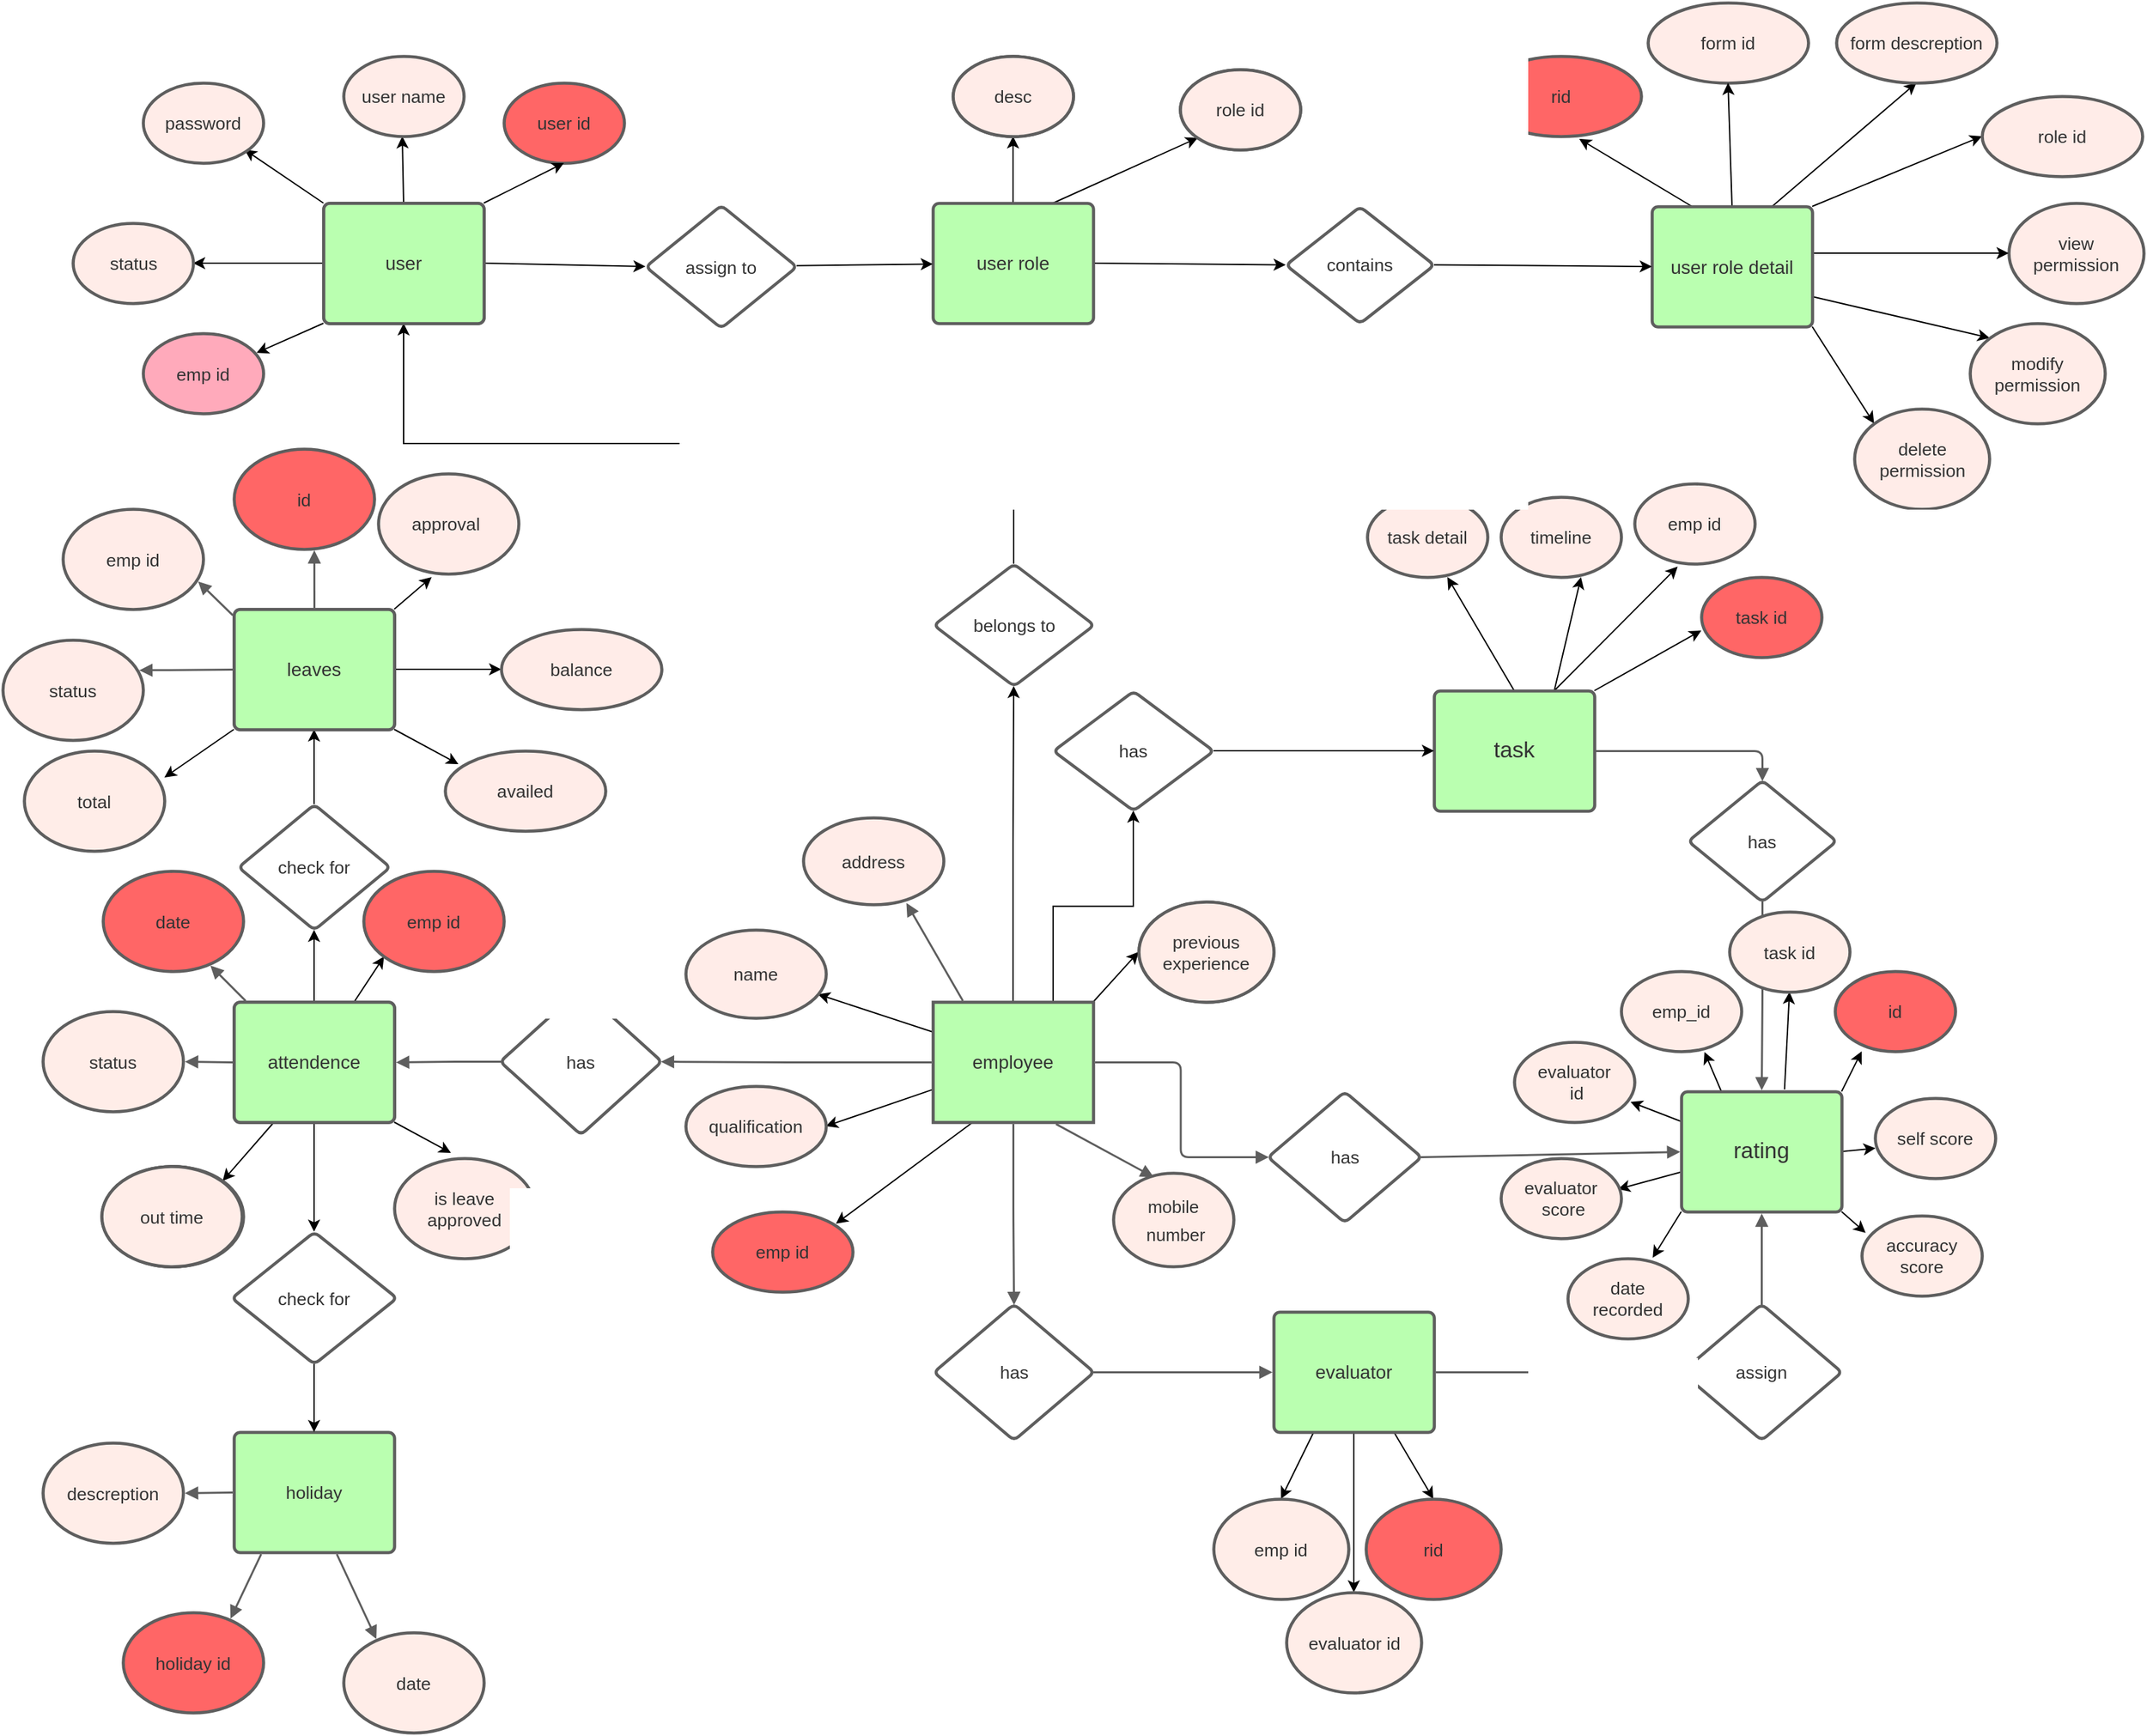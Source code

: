 <mxfile version="14.7.0" type="github">
  <diagram id="5HvXmdemYPGVWAjicAiv" name="Page-1">
    <mxGraphModel dx="2333" dy="1883" grid="1" gridSize="10" guides="1" tooltips="1" connect="1" arrows="1" fold="1" page="1" pageScale="1" pageWidth="850" pageHeight="1100" math="0" shadow="0">
      <root>
        <mxCell id="0" />
        <mxCell id="1" parent="0" />
        <mxCell id="tMEY3OnreSVDcmj0HgLD-92" value="rid" style="ellipse;whiteSpace=wrap;html=1;rounded=1;fontSize=13.3;fontColor=#333333;strokeColor=#5e5e5e;strokeWidth=2.3;spacing=3.8;arcSize=0;fillColor=#FF6666;" vertex="1" parent="1">
          <mxGeometry x="605" y="-490" width="120" height="60" as="geometry" />
        </mxCell>
        <UserObject label="user id" lucidchartObjectId="8EZEE~NKDvmt" id="tMEY3OnreSVDcmj0HgLD-65">
          <mxCell style="html=1;overflow=block;blockSpacing=1;whiteSpace=wrap;ellipse;whiteSpace=wrap;fontSize=13.3;fontColor=#333333;spacing=3.8;strokeColor=#5e5e5e;strokeOpacity=100;rounded=1;absoluteArcSize=1;arcSize=9;strokeWidth=2.3;fillColor=#FF6666;" vertex="1" parent="1">
            <mxGeometry x="-126" y="-470" width="90" height="60" as="geometry" />
          </mxCell>
        </UserObject>
        <UserObject label="previous experience" lucidchartObjectId="xXXEDjxQVdy_" id="ysSiaZfXpg_12Hf-Yozl-67">
          <mxCell style="html=1;overflow=block;blockSpacing=1;whiteSpace=wrap;ellipse;whiteSpace=wrap;fontSize=13.3;fontColor=#333333;spacing=3.8;strokeColor=#5e5e5e;strokeOpacity=100;rounded=1;absoluteArcSize=1;arcSize=9;strokeWidth=2.3;" parent="1" vertex="1">
            <mxGeometry x="349" y="143" width="101" height="75" as="geometry" />
          </mxCell>
        </UserObject>
        <mxCell id="ysSiaZfXpg_12Hf-Yozl-125" style="edgeStyle=orthogonalEdgeStyle;rounded=0;orthogonalLoop=1;jettySize=auto;html=1;exitX=0.75;exitY=0;exitDx=0;exitDy=0;entryX=0.5;entryY=1;entryDx=0;entryDy=0;" parent="1" source="ysSiaZfXpg_12Hf-Yozl-69" target="ysSiaZfXpg_12Hf-Yozl-77" edge="1">
          <mxGeometry relative="1" as="geometry" />
        </mxCell>
        <mxCell id="ysSiaZfXpg_12Hf-Yozl-127" style="edgeStyle=none;rounded=0;orthogonalLoop=1;jettySize=auto;html=1;exitX=1;exitY=0;exitDx=0;exitDy=0;entryX=0;entryY=0.5;entryDx=0;entryDy=0;" parent="1" source="ysSiaZfXpg_12Hf-Yozl-69" target="ysSiaZfXpg_12Hf-Yozl-67" edge="1">
          <mxGeometry relative="1" as="geometry" />
        </mxCell>
        <mxCell id="ysSiaZfXpg_12Hf-Yozl-129" style="edgeStyle=none;rounded=0;orthogonalLoop=1;jettySize=auto;html=1;entryX=1;entryY=0.5;entryDx=0;entryDy=0;" parent="1" source="ysSiaZfXpg_12Hf-Yozl-69" target="ysSiaZfXpg_12Hf-Yozl-128" edge="1">
          <mxGeometry relative="1" as="geometry">
            <mxPoint x="190" y="280" as="sourcePoint" />
          </mxGeometry>
        </mxCell>
        <mxCell id="ysSiaZfXpg_12Hf-Yozl-131" style="edgeStyle=none;rounded=0;orthogonalLoop=1;jettySize=auto;html=1;exitX=0;exitY=0.25;exitDx=0;exitDy=0;" parent="1" source="ysSiaZfXpg_12Hf-Yozl-69" target="ysSiaZfXpg_12Hf-Yozl-130" edge="1">
          <mxGeometry relative="1" as="geometry" />
        </mxCell>
        <mxCell id="tMEY3OnreSVDcmj0HgLD-99" style="edgeStyle=orthogonalEdgeStyle;rounded=0;orthogonalLoop=1;jettySize=auto;html=1;exitX=0.5;exitY=0;exitDx=0;exitDy=0;entryX=0.5;entryY=1;entryDx=0;entryDy=0;" edge="1" parent="1" source="ysSiaZfXpg_12Hf-Yozl-69" target="tMEY3OnreSVDcmj0HgLD-95">
          <mxGeometry relative="1" as="geometry" />
        </mxCell>
        <mxCell id="tMEY3OnreSVDcmj0HgLD-127" style="edgeStyle=none;rounded=0;orthogonalLoop=1;jettySize=auto;html=1;exitX=0.25;exitY=1;exitDx=0;exitDy=0;entryX=0.5;entryY=0;entryDx=0;entryDy=0;" edge="1" parent="1" source="ysSiaZfXpg_12Hf-Yozl-69">
          <mxGeometry relative="1" as="geometry">
            <mxPoint x="122.5" y="384" as="targetPoint" />
          </mxGeometry>
        </mxCell>
        <UserObject label="&lt;font style=&quot;font-size: 14px&quot;&gt;employee&lt;/font&gt;" lucidchartObjectId="7ZXE6CBGGA1G" id="ysSiaZfXpg_12Hf-Yozl-69">
          <mxCell style="html=1;overflow=block;blockSpacing=1;whiteSpace=wrap;;whiteSpace=wrap;fontSize=13.3;fontColor=#333333;spacing=3.8;strokeColor=#5e5e5e;strokeOpacity=100;rounded=1;absoluteArcSize=1;arcSize=0;strokeWidth=2.3;fillColor=#BAFFB0;" parent="1" vertex="1">
            <mxGeometry x="195" y="218" width="120" height="90" as="geometry" />
          </mxCell>
        </UserObject>
        <UserObject label="has" lucidchartObjectId="y2XEXrG0rETe" id="ysSiaZfXpg_12Hf-Yozl-70">
          <mxCell style="html=1;overflow=block;blockSpacing=1;whiteSpace=wrap;shape=rhombus;whiteSpace=wrap;fontSize=13.3;fontColor=#333333;spacing=3.8;strokeColor=#5e5e5e;strokeOpacity=100;rounded=1;absoluteArcSize=1;arcSize=9;strokeWidth=2.3;" parent="1" vertex="1">
            <mxGeometry x="445.5" y="285" width="115" height="98" as="geometry" />
          </mxCell>
        </UserObject>
        <mxCell id="ysSiaZfXpg_12Hf-Yozl-166" style="edgeStyle=none;rounded=0;orthogonalLoop=1;jettySize=auto;html=1;exitX=0.25;exitY=1;exitDx=0;exitDy=0;entryX=0.5;entryY=0;entryDx=0;entryDy=0;" parent="1" source="ysSiaZfXpg_12Hf-Yozl-71" target="ysSiaZfXpg_12Hf-Yozl-134" edge="1">
          <mxGeometry relative="1" as="geometry" />
        </mxCell>
        <mxCell id="ysSiaZfXpg_12Hf-Yozl-167" style="edgeStyle=none;rounded=0;orthogonalLoop=1;jettySize=auto;html=1;exitX=0.75;exitY=1;exitDx=0;exitDy=0;entryX=0.5;entryY=0;entryDx=0;entryDy=0;" parent="1" source="ysSiaZfXpg_12Hf-Yozl-71" target="ysSiaZfXpg_12Hf-Yozl-135" edge="1">
          <mxGeometry relative="1" as="geometry" />
        </mxCell>
        <mxCell id="tMEY3OnreSVDcmj0HgLD-101" style="edgeStyle=orthogonalEdgeStyle;rounded=0;orthogonalLoop=1;jettySize=auto;html=1;exitX=0.5;exitY=1;exitDx=0;exitDy=0;" edge="1" parent="1" source="ysSiaZfXpg_12Hf-Yozl-71" target="tMEY3OnreSVDcmj0HgLD-100">
          <mxGeometry relative="1" as="geometry" />
        </mxCell>
        <UserObject label="&lt;font style=&quot;font-size: 14px&quot;&gt;evaluator&lt;/font&gt;" lucidchartObjectId="Q5XEmLFZp.p-" id="ysSiaZfXpg_12Hf-Yozl-71">
          <mxCell style="html=1;overflow=block;blockSpacing=1;whiteSpace=wrap;;whiteSpace=wrap;fontSize=16.7;fontColor=#333333;spacing=3.8;strokeColor=#5e5e5e;strokeOpacity=100;rounded=1;absoluteArcSize=1;arcSize=9;strokeWidth=2.3;fillColor=#BAFFB0;" parent="1" vertex="1">
            <mxGeometry x="450" y="450" width="120" height="90" as="geometry" />
          </mxCell>
        </UserObject>
        <mxCell id="ysSiaZfXpg_12Hf-Yozl-142" style="edgeStyle=none;rounded=0;orthogonalLoop=1;jettySize=auto;html=1;exitX=1;exitY=0;exitDx=0;exitDy=0;" parent="1" source="ysSiaZfXpg_12Hf-Yozl-72" edge="1">
          <mxGeometry relative="1" as="geometry">
            <mxPoint x="770" y="-60" as="targetPoint" />
          </mxGeometry>
        </mxCell>
        <mxCell id="ysSiaZfXpg_12Hf-Yozl-144" style="edgeStyle=none;rounded=0;orthogonalLoop=1;jettySize=auto;html=1;exitX=0.75;exitY=0;exitDx=0;exitDy=0;" parent="1" source="ysSiaZfXpg_12Hf-Yozl-72" edge="1">
          <mxGeometry relative="1" as="geometry">
            <mxPoint x="680" y="-100" as="targetPoint" />
          </mxGeometry>
        </mxCell>
        <mxCell id="ysSiaZfXpg_12Hf-Yozl-145" style="edgeStyle=none;rounded=0;orthogonalLoop=1;jettySize=auto;html=1;exitX=0.5;exitY=0;exitDx=0;exitDy=0;" parent="1" source="ysSiaZfXpg_12Hf-Yozl-72" edge="1">
          <mxGeometry relative="1" as="geometry">
            <mxPoint x="580" y="-100" as="targetPoint" />
          </mxGeometry>
        </mxCell>
        <mxCell id="ysSiaZfXpg_12Hf-Yozl-148" style="edgeStyle=none;rounded=0;orthogonalLoop=1;jettySize=auto;html=1;exitX=0.75;exitY=0;exitDx=0;exitDy=0;entryX=0.359;entryY=1.036;entryDx=0;entryDy=0;entryPerimeter=0;" parent="1" source="ysSiaZfXpg_12Hf-Yozl-72" target="ysSiaZfXpg_12Hf-Yozl-140" edge="1">
          <mxGeometry relative="1" as="geometry" />
        </mxCell>
        <UserObject label="task" lucidchartObjectId="l7XEfym0CYYh" id="ysSiaZfXpg_12Hf-Yozl-72">
          <mxCell style="html=1;overflow=block;blockSpacing=1;whiteSpace=wrap;;whiteSpace=wrap;fontSize=16.7;fontColor=#333333;spacing=3.8;strokeColor=#5e5e5e;strokeOpacity=100;rounded=1;absoluteArcSize=1;arcSize=9;strokeWidth=2.3;fillColor=#BAFFB0;" parent="1" vertex="1">
            <mxGeometry x="570" y="-15" width="120" height="90" as="geometry" />
          </mxCell>
        </UserObject>
        <mxCell id="ysSiaZfXpg_12Hf-Yozl-158" style="edgeStyle=none;rounded=0;orthogonalLoop=1;jettySize=auto;html=1;exitX=1;exitY=0;exitDx=0;exitDy=0;" parent="1" source="ysSiaZfXpg_12Hf-Yozl-73" edge="1">
          <mxGeometry relative="1" as="geometry">
            <mxPoint x="890" y="255" as="targetPoint" />
          </mxGeometry>
        </mxCell>
        <mxCell id="ysSiaZfXpg_12Hf-Yozl-159" style="edgeStyle=none;rounded=0;orthogonalLoop=1;jettySize=auto;html=1;exitX=0.25;exitY=0;exitDx=0;exitDy=0;entryX=0.693;entryY=1.008;entryDx=0;entryDy=0;entryPerimeter=0;" parent="1" source="ysSiaZfXpg_12Hf-Yozl-73" target="ysSiaZfXpg_12Hf-Yozl-152" edge="1">
          <mxGeometry relative="1" as="geometry" />
        </mxCell>
        <mxCell id="ysSiaZfXpg_12Hf-Yozl-160" style="edgeStyle=none;rounded=0;orthogonalLoop=1;jettySize=auto;html=1;exitX=0;exitY=0.25;exitDx=0;exitDy=0;entryX=0.967;entryY=0.747;entryDx=0;entryDy=0;entryPerimeter=0;" parent="1" source="ysSiaZfXpg_12Hf-Yozl-73" target="ysSiaZfXpg_12Hf-Yozl-154" edge="1">
          <mxGeometry relative="1" as="geometry" />
        </mxCell>
        <mxCell id="ysSiaZfXpg_12Hf-Yozl-161" style="edgeStyle=none;rounded=0;orthogonalLoop=1;jettySize=auto;html=1;exitX=-0.006;exitY=0.672;exitDx=0;exitDy=0;entryX=0.974;entryY=0.386;entryDx=0;entryDy=0;exitPerimeter=0;entryPerimeter=0;" parent="1" source="ysSiaZfXpg_12Hf-Yozl-73" target="tMEY3OnreSVDcmj0HgLD-1" edge="1">
          <mxGeometry relative="1" as="geometry">
            <mxPoint x="716.82" y="349.787" as="targetPoint" />
          </mxGeometry>
        </mxCell>
        <mxCell id="ysSiaZfXpg_12Hf-Yozl-162" style="edgeStyle=none;rounded=0;orthogonalLoop=1;jettySize=auto;html=1;exitX=0;exitY=1;exitDx=0;exitDy=0;entryX=0.707;entryY=-0.008;entryDx=0;entryDy=0;entryPerimeter=0;" parent="1" source="ysSiaZfXpg_12Hf-Yozl-73" target="ysSiaZfXpg_12Hf-Yozl-155" edge="1">
          <mxGeometry relative="1" as="geometry" />
        </mxCell>
        <mxCell id="ysSiaZfXpg_12Hf-Yozl-163" style="edgeStyle=none;rounded=0;orthogonalLoop=1;jettySize=auto;html=1;exitX=0.644;exitY=-0.017;exitDx=0;exitDy=0;entryX=0.5;entryY=1;entryDx=0;entryDy=0;exitPerimeter=0;" parent="1" source="ysSiaZfXpg_12Hf-Yozl-73" target="ysSiaZfXpg_12Hf-Yozl-164" edge="1">
          <mxGeometry relative="1" as="geometry">
            <mxPoint x="840" y="220" as="targetPoint" />
          </mxGeometry>
        </mxCell>
        <mxCell id="tMEY3OnreSVDcmj0HgLD-3" style="edgeStyle=none;rounded=0;orthogonalLoop=1;jettySize=auto;html=1;exitX=1;exitY=0.5;exitDx=0;exitDy=0;entryX=0.004;entryY=0.625;entryDx=0;entryDy=0;entryPerimeter=0;" edge="1" parent="1" source="ysSiaZfXpg_12Hf-Yozl-73" target="ysSiaZfXpg_12Hf-Yozl-150">
          <mxGeometry relative="1" as="geometry" />
        </mxCell>
        <mxCell id="tMEY3OnreSVDcmj0HgLD-4" style="edgeStyle=none;rounded=0;orthogonalLoop=1;jettySize=auto;html=1;exitX=1;exitY=1;exitDx=0;exitDy=0;entryX=0.033;entryY=0.214;entryDx=0;entryDy=0;entryPerimeter=0;" edge="1" parent="1" source="ysSiaZfXpg_12Hf-Yozl-73" target="ysSiaZfXpg_12Hf-Yozl-149">
          <mxGeometry relative="1" as="geometry" />
        </mxCell>
        <UserObject label="rating" lucidchartObjectId="G7XEPfOEBLNx" id="ysSiaZfXpg_12Hf-Yozl-73">
          <mxCell style="html=1;overflow=block;blockSpacing=1;whiteSpace=wrap;;whiteSpace=wrap;fontSize=16.7;fontColor=#333333;spacing=3.8;strokeColor=#5e5e5e;strokeOpacity=100;rounded=1;absoluteArcSize=1;arcSize=9;strokeWidth=2.3;fillColor=#BAFFB0;" parent="1" vertex="1">
            <mxGeometry x="755" y="285" width="120" height="90" as="geometry" />
          </mxCell>
        </UserObject>
        <UserObject label="has" lucidchartObjectId="Z7XEsxulapcn" id="ysSiaZfXpg_12Hf-Yozl-74">
          <mxCell style="html=1;overflow=block;blockSpacing=1;whiteSpace=wrap;shape=rhombus;whiteSpace=wrap;fontSize=13.3;fontColor=#333333;spacing=3.8;strokeColor=#5e5e5e;strokeOpacity=100;rounded=1;absoluteArcSize=1;arcSize=9;strokeWidth=2.3;" parent="1" vertex="1">
            <mxGeometry x="760" y="52" width="111" height="91" as="geometry" />
          </mxCell>
        </UserObject>
        <UserObject label="has" lucidchartObjectId="s8XE7RQrK3FT" id="ysSiaZfXpg_12Hf-Yozl-75">
          <mxCell style="html=1;overflow=block;blockSpacing=1;whiteSpace=wrap;shape=rhombus;whiteSpace=wrap;fontSize=13.3;fontColor=#333333;spacing=3.8;strokeColor=#5e5e5e;strokeOpacity=100;rounded=1;absoluteArcSize=1;arcSize=9;strokeWidth=2.3;" parent="1" vertex="1">
            <mxGeometry x="195.5" y="444" width="120" height="102" as="geometry" />
          </mxCell>
        </UserObject>
        <UserObject label="" lucidchartObjectId="K8XE4yvNzd8l" id="ysSiaZfXpg_12Hf-Yozl-76">
          <mxCell style="html=1;jettySize=18;whiteSpace=wrap;fontSize=13;strokeColor=#5E5E5E;strokeWidth=1.5;rounded=0;startArrow=none;;endArrow=block;endFill=1;;exitX=0.994;exitY=0.5;exitPerimeter=0;" parent="1" source="ysSiaZfXpg_12Hf-Yozl-70" edge="1">
            <mxGeometry width="100" height="100" relative="1" as="geometry">
              <Array as="points" />
              <mxPoint x="754" y="330" as="targetPoint" />
            </mxGeometry>
          </mxCell>
        </UserObject>
        <mxCell id="tMEY3OnreSVDcmj0HgLD-115" style="edgeStyle=orthogonalEdgeStyle;rounded=0;orthogonalLoop=1;jettySize=auto;html=1;exitX=1;exitY=0.5;exitDx=0;exitDy=0;entryX=0;entryY=0.5;entryDx=0;entryDy=0;" edge="1" parent="1" source="ysSiaZfXpg_12Hf-Yozl-77" target="ysSiaZfXpg_12Hf-Yozl-72">
          <mxGeometry relative="1" as="geometry" />
        </mxCell>
        <UserObject label="has" lucidchartObjectId="T8XEUwpfwcmA" id="ysSiaZfXpg_12Hf-Yozl-77">
          <mxCell style="html=1;overflow=block;blockSpacing=1;whiteSpace=wrap;shape=rhombus;whiteSpace=wrap;fontSize=13.3;fontColor=#333333;spacing=3.8;strokeColor=#5e5e5e;strokeOpacity=100;rounded=1;absoluteArcSize=1;arcSize=9;strokeWidth=2.3;" parent="1" vertex="1">
            <mxGeometry x="285" y="-14.75" width="120" height="89.5" as="geometry" />
          </mxCell>
        </UserObject>
        <UserObject label="" lucidchartObjectId="L9XEV7jBEAmd" id="ysSiaZfXpg_12Hf-Yozl-80">
          <mxCell style="html=1;jettySize=18;whiteSpace=wrap;fontSize=13;strokeColor=#5E5E5E;strokeWidth=1.5;rounded=1;arcSize=12;edgeStyle=orthogonalEdgeStyle;startArrow=none;;endArrow=block;endFill=1;;exitX=1.009;exitY=0.5;exitPerimeter=0;entryX=0.006;entryY=0.5;entryPerimeter=0;" parent="1" source="ysSiaZfXpg_12Hf-Yozl-69" target="ysSiaZfXpg_12Hf-Yozl-70" edge="1">
            <mxGeometry width="100" height="100" relative="1" as="geometry">
              <Array as="points" />
            </mxGeometry>
          </mxCell>
        </UserObject>
        <UserObject label="" lucidchartObjectId="29XEo4kk4u41" id="ysSiaZfXpg_12Hf-Yozl-81">
          <mxCell style="html=1;jettySize=18;whiteSpace=wrap;fontSize=13;strokeColor=#5E5E5E;strokeWidth=1.5;rounded=1;arcSize=12;edgeStyle=orthogonalEdgeStyle;startArrow=none;;endArrow=block;endFill=1;;exitX=1;exitY=0.5;entryX=0.5;entryY=0.006;entryPerimeter=0;exitDx=0;exitDy=0;" parent="1" source="ysSiaZfXpg_12Hf-Yozl-72" target="ysSiaZfXpg_12Hf-Yozl-74" edge="1">
            <mxGeometry width="100" height="100" relative="1" as="geometry">
              <Array as="points" />
            </mxGeometry>
          </mxCell>
        </UserObject>
        <UserObject label="" lucidchartObjectId="89XEtwr.QNPB" id="ysSiaZfXpg_12Hf-Yozl-82">
          <mxCell style="html=1;jettySize=18;whiteSpace=wrap;fontSize=13;strokeColor=#5E5E5E;strokeWidth=1.5;rounded=1;arcSize=12;edgeStyle=orthogonalEdgeStyle;startArrow=none;;endArrow=block;endFill=1;;exitX=0.5;exitY=0.994;exitPerimeter=0;entryX=0.5;entryY=-0.012;entryPerimeter=0;" parent="1" source="ysSiaZfXpg_12Hf-Yozl-74" target="ysSiaZfXpg_12Hf-Yozl-73" edge="1">
            <mxGeometry width="100" height="100" relative="1" as="geometry">
              <Array as="points" />
            </mxGeometry>
          </mxCell>
        </UserObject>
        <UserObject label="" lucidchartObjectId="d-XEIeGwD9Go" id="ysSiaZfXpg_12Hf-Yozl-83">
          <mxCell style="html=1;jettySize=18;whiteSpace=wrap;fontSize=13;strokeColor=#5E5E5E;strokeWidth=1.5;rounded=1;arcSize=12;edgeStyle=orthogonalEdgeStyle;startArrow=none;;endArrow=block;endFill=1;;exitX=1.009;exitY=0.5;exitPerimeter=0;entryX=0.006;entryY=0.5;entryPerimeter=0;" parent="1" source="ysSiaZfXpg_12Hf-Yozl-71" target="ysSiaZfXpg_12Hf-Yozl-84" edge="1">
            <mxGeometry width="100" height="100" relative="1" as="geometry">
              <Array as="points" />
            </mxGeometry>
          </mxCell>
        </UserObject>
        <UserObject label="assign" lucidchartObjectId="g-XElla4Iolf" id="ysSiaZfXpg_12Hf-Yozl-84">
          <mxCell style="html=1;overflow=block;blockSpacing=1;whiteSpace=wrap;shape=rhombus;whiteSpace=wrap;fontSize=13.3;fontColor=#333333;spacing=3.8;strokeColor=#5e5e5e;strokeOpacity=100;rounded=1;absoluteArcSize=1;arcSize=9;strokeWidth=2.3;" parent="1" vertex="1">
            <mxGeometry x="755" y="444" width="120" height="102" as="geometry" />
          </mxCell>
        </UserObject>
        <UserObject label="" lucidchartObjectId="p-XE897O-S3m" id="ysSiaZfXpg_12Hf-Yozl-85">
          <mxCell style="html=1;jettySize=18;whiteSpace=wrap;fontSize=13;strokeColor=#5E5E5E;strokeWidth=1.5;rounded=1;arcSize=12;edgeStyle=orthogonalEdgeStyle;startArrow=none;;endArrow=block;endFill=1;;exitX=0.5;exitY=0.006;exitPerimeter=0;entryX=0.5;entryY=1.013;entryPerimeter=0;" parent="1" source="ysSiaZfXpg_12Hf-Yozl-84" target="ysSiaZfXpg_12Hf-Yozl-73" edge="1">
            <mxGeometry width="100" height="100" relative="1" as="geometry">
              <Array as="points" />
            </mxGeometry>
          </mxCell>
        </UserObject>
        <UserObject label="" lucidchartObjectId="C-XEn.JLqDgC" id="ysSiaZfXpg_12Hf-Yozl-86">
          <mxCell style="html=1;jettySize=18;whiteSpace=wrap;fontSize=13;strokeColor=#5E5E5E;strokeWidth=1.5;rounded=1;arcSize=12;edgeStyle=orthogonalEdgeStyle;startArrow=none;;endArrow=block;endFill=1;;exitX=0.5;exitY=1.013;exitPerimeter=0;entryX=0.5;entryY=0.006;entryPerimeter=0;" parent="1" source="ysSiaZfXpg_12Hf-Yozl-69" target="ysSiaZfXpg_12Hf-Yozl-75" edge="1">
            <mxGeometry width="100" height="100" relative="1" as="geometry">
              <Array as="points" />
            </mxGeometry>
          </mxCell>
        </UserObject>
        <UserObject label="" lucidchartObjectId="K-XEbd1OQkJn" id="ysSiaZfXpg_12Hf-Yozl-87">
          <mxCell style="html=1;jettySize=18;whiteSpace=wrap;fontSize=13;strokeColor=#5E5E5E;strokeWidth=1.5;rounded=1;arcSize=12;edgeStyle=orthogonalEdgeStyle;startArrow=none;;endArrow=block;endFill=1;;exitX=0.994;exitY=0.5;exitPerimeter=0;entryX=-0.009;entryY=0.5;entryPerimeter=0;" parent="1" source="ysSiaZfXpg_12Hf-Yozl-75" target="ysSiaZfXpg_12Hf-Yozl-71" edge="1">
            <mxGeometry width="100" height="100" relative="1" as="geometry">
              <Array as="points" />
            </mxGeometry>
          </mxCell>
        </UserObject>
        <mxCell id="tMEY3OnreSVDcmj0HgLD-7" style="edgeStyle=none;rounded=0;orthogonalLoop=1;jettySize=auto;html=1;exitX=0.5;exitY=0;exitDx=0;exitDy=0;entryX=0.5;entryY=1;entryDx=0;entryDy=0;" edge="1" parent="1" source="ysSiaZfXpg_12Hf-Yozl-88" target="tMEY3OnreSVDcmj0HgLD-6">
          <mxGeometry relative="1" as="geometry">
            <mxPoint x="-267.286" y="170" as="targetPoint" />
          </mxGeometry>
        </mxCell>
        <mxCell id="tMEY3OnreSVDcmj0HgLD-11" style="edgeStyle=none;rounded=0;orthogonalLoop=1;jettySize=auto;html=1;exitX=0.5;exitY=1;exitDx=0;exitDy=0;entryX=0.5;entryY=0;entryDx=0;entryDy=0;" edge="1" parent="1" source="ysSiaZfXpg_12Hf-Yozl-88" target="tMEY3OnreSVDcmj0HgLD-10">
          <mxGeometry relative="1" as="geometry" />
        </mxCell>
        <mxCell id="tMEY3OnreSVDcmj0HgLD-13" style="edgeStyle=none;rounded=0;orthogonalLoop=1;jettySize=auto;html=1;exitX=0.25;exitY=1;exitDx=0;exitDy=0;entryX=1;entryY=0;entryDx=0;entryDy=0;" edge="1" parent="1" source="ysSiaZfXpg_12Hf-Yozl-88" target="ysSiaZfXpg_12Hf-Yozl-97">
          <mxGeometry relative="1" as="geometry" />
        </mxCell>
        <mxCell id="tMEY3OnreSVDcmj0HgLD-14" style="edgeStyle=none;rounded=0;orthogonalLoop=1;jettySize=auto;html=1;exitX=0.75;exitY=0;exitDx=0;exitDy=0;entryX=0;entryY=1;entryDx=0;entryDy=0;" edge="1" parent="1" source="ysSiaZfXpg_12Hf-Yozl-88" target="ysSiaZfXpg_12Hf-Yozl-107">
          <mxGeometry relative="1" as="geometry" />
        </mxCell>
        <mxCell id="tMEY3OnreSVDcmj0HgLD-113" style="edgeStyle=none;rounded=0;orthogonalLoop=1;jettySize=auto;html=1;exitX=1;exitY=1;exitDx=0;exitDy=0;entryX=0.404;entryY=-0.053;entryDx=0;entryDy=0;entryPerimeter=0;" edge="1" parent="1" source="ysSiaZfXpg_12Hf-Yozl-88" target="tMEY3OnreSVDcmj0HgLD-112">
          <mxGeometry relative="1" as="geometry" />
        </mxCell>
        <UserObject label="attendence " lucidchartObjectId="u_XEROJRTlcH" id="ysSiaZfXpg_12Hf-Yozl-88">
          <mxCell style="html=1;overflow=block;blockSpacing=1;whiteSpace=wrap;;whiteSpace=wrap;fontSize=13.3;fontColor=#333333;spacing=3.8;strokeColor=#5e5e5e;strokeOpacity=100;rounded=1;absoluteArcSize=1;arcSize=9;strokeWidth=2.3;" parent="1" vertex="1">
            <mxGeometry x="-328" y="218" width="120" height="90" as="geometry" />
          </mxCell>
        </UserObject>
        <mxCell id="tMEY3OnreSVDcmj0HgLD-15" style="edgeStyle=none;rounded=0;orthogonalLoop=1;jettySize=auto;html=1;exitX=1;exitY=0;exitDx=0;exitDy=0;" edge="1" parent="1" source="ysSiaZfXpg_12Hf-Yozl-89">
          <mxGeometry relative="1" as="geometry">
            <mxPoint x="-180" y="-100" as="targetPoint" />
          </mxGeometry>
        </mxCell>
        <mxCell id="tMEY3OnreSVDcmj0HgLD-103" value="" style="edgeStyle=orthogonalEdgeStyle;rounded=0;orthogonalLoop=1;jettySize=auto;html=1;" edge="1" parent="1" source="ysSiaZfXpg_12Hf-Yozl-89" target="tMEY3OnreSVDcmj0HgLD-102">
          <mxGeometry relative="1" as="geometry" />
        </mxCell>
        <mxCell id="tMEY3OnreSVDcmj0HgLD-107" style="edgeStyle=none;rounded=0;orthogonalLoop=1;jettySize=auto;html=1;exitX=1;exitY=1;exitDx=0;exitDy=0;" edge="1" parent="1" source="ysSiaZfXpg_12Hf-Yozl-89">
          <mxGeometry relative="1" as="geometry">
            <mxPoint x="-160" y="40" as="targetPoint" />
          </mxGeometry>
        </mxCell>
        <mxCell id="tMEY3OnreSVDcmj0HgLD-108" style="edgeStyle=none;rounded=0;orthogonalLoop=1;jettySize=auto;html=1;exitX=0;exitY=1;exitDx=0;exitDy=0;" edge="1" parent="1" source="ysSiaZfXpg_12Hf-Yozl-89">
          <mxGeometry relative="1" as="geometry">
            <mxPoint x="-380" y="50" as="targetPoint" />
          </mxGeometry>
        </mxCell>
        <UserObject label="leaves" lucidchartObjectId="idYEzEqBZMhF" id="ysSiaZfXpg_12Hf-Yozl-89">
          <mxCell style="html=1;overflow=block;blockSpacing=1;whiteSpace=wrap;;whiteSpace=wrap;fontSize=13.3;fontColor=#333333;spacing=3.8;strokeColor=#5e5e5e;strokeOpacity=100;rounded=1;absoluteArcSize=1;arcSize=9;strokeWidth=2.3;" parent="1" vertex="1">
            <mxGeometry x="-328" y="-76" width="120" height="90" as="geometry" />
          </mxCell>
        </UserObject>
        <UserObject label="holiday" lucidchartObjectId="rdYEO5oO1D6E" id="ysSiaZfXpg_12Hf-Yozl-90">
          <mxCell style="html=1;overflow=block;blockSpacing=1;whiteSpace=wrap;;whiteSpace=wrap;fontSize=13.3;fontColor=#333333;spacing=3.8;strokeColor=#5e5e5e;strokeOpacity=100;rounded=1;absoluteArcSize=1;arcSize=9;strokeWidth=2.3;fillColor=#BAFFB0;" parent="1" vertex="1">
            <mxGeometry x="-328" y="540" width="120" height="90" as="geometry" />
          </mxCell>
        </UserObject>
        <UserObject label="" lucidchartObjectId="reYEBneGYQ.p" id="ysSiaZfXpg_12Hf-Yozl-91">
          <mxCell style="html=1;jettySize=18;whiteSpace=wrap;fontSize=13;strokeColor=#5E5E5E;strokeWidth=1.5;rounded=1;arcSize=12;edgeStyle=orthogonalEdgeStyle;startArrow=none;;endArrow=block;endFill=1;;exitX=-0.009;exitY=0.5;exitPerimeter=0;entryX=0.994;entryY=0.5;entryPerimeter=0;" parent="1" source="ysSiaZfXpg_12Hf-Yozl-69" target="ysSiaZfXpg_12Hf-Yozl-92" edge="1">
            <mxGeometry width="100" height="100" relative="1" as="geometry">
              <Array as="points" />
            </mxGeometry>
          </mxCell>
        </UserObject>
        <UserObject label="has" lucidchartObjectId="BeYExaxkeAow" id="ysSiaZfXpg_12Hf-Yozl-92">
          <mxCell style="html=1;overflow=block;blockSpacing=1;whiteSpace=wrap;shape=rhombus;whiteSpace=wrap;fontSize=13.3;fontColor=#333333;spacing=3.8;strokeColor=#5e5e5e;strokeOpacity=100;rounded=1;absoluteArcSize=1;arcSize=9;strokeWidth=2.3;" parent="1" vertex="1">
            <mxGeometry x="-129" y="207.75" width="121" height="109.5" as="geometry" />
          </mxCell>
        </UserObject>
        <UserObject label="" lucidchartObjectId="ReYEJB8Z-rAT" id="ysSiaZfXpg_12Hf-Yozl-93">
          <mxCell style="html=1;jettySize=18;whiteSpace=wrap;fontSize=13;strokeColor=#5E5E5E;strokeWidth=1.5;rounded=1;arcSize=12;edgeStyle=orthogonalEdgeStyle;startArrow=none;;endArrow=block;endFill=1;;exitX=0.006;exitY=0.5;exitPerimeter=0;entryX=1.009;entryY=0.5;entryPerimeter=0;" parent="1" source="ysSiaZfXpg_12Hf-Yozl-92" target="ysSiaZfXpg_12Hf-Yozl-88" edge="1">
            <mxGeometry width="100" height="100" relative="1" as="geometry">
              <Array as="points" />
            </mxGeometry>
          </mxCell>
        </UserObject>
        <UserObject label="date" lucidchartObjectId="HfYEHzRCZ5sZ" id="ysSiaZfXpg_12Hf-Yozl-94">
          <mxCell style="html=1;overflow=block;blockSpacing=1;whiteSpace=wrap;ellipse;whiteSpace=wrap;fontSize=13.3;fontColor=#333333;spacing=3.8;strokeColor=#5e5e5e;strokeOpacity=100;rounded=1;absoluteArcSize=1;arcSize=9;strokeWidth=2.3;fillColor=#FFEDE8;" parent="1" vertex="1">
            <mxGeometry x="-246" y="690" width="105" height="75" as="geometry" />
          </mxCell>
        </UserObject>
        <UserObject label="holiday id" lucidchartObjectId="HfYE8g_5v_BL" id="ysSiaZfXpg_12Hf-Yozl-95">
          <mxCell style="html=1;overflow=block;blockSpacing=1;whiteSpace=wrap;ellipse;whiteSpace=wrap;fontSize=13.3;fontColor=#333333;spacing=3.8;strokeColor=#5e5e5e;strokeOpacity=100;rounded=1;absoluteArcSize=1;arcSize=9;strokeWidth=2.3;fillColor=#FF6666;" parent="1" vertex="1">
            <mxGeometry x="-411" y="675" width="105" height="75" as="geometry" />
          </mxCell>
        </UserObject>
        <UserObject label="descreption" lucidchartObjectId="HfYE.PhgQuBj" id="ysSiaZfXpg_12Hf-Yozl-96">
          <mxCell style="html=1;overflow=block;blockSpacing=1;whiteSpace=wrap;ellipse;whiteSpace=wrap;fontSize=13.3;fontColor=#333333;spacing=3.8;strokeColor=#5e5e5e;strokeOpacity=100;rounded=1;absoluteArcSize=1;arcSize=9;strokeWidth=2.3;fillColor=#FFEDE8;" parent="1" vertex="1">
            <mxGeometry x="-471" y="548" width="105" height="75" as="geometry" />
          </mxCell>
        </UserObject>
        <UserObject label="out time" lucidchartObjectId="DgYECu96Q96g" id="ysSiaZfXpg_12Hf-Yozl-97">
          <mxCell style="html=1;overflow=block;blockSpacing=1;whiteSpace=wrap;ellipse;whiteSpace=wrap;fontSize=13.3;fontColor=#333333;spacing=3.8;strokeColor=#5e5e5e;strokeOpacity=100;rounded=1;absoluteArcSize=1;arcSize=9;strokeWidth=2.3;" parent="1" vertex="1">
            <mxGeometry x="-426" y="341" width="105" height="75" as="geometry" />
          </mxCell>
        </UserObject>
        <UserObject label="id" lucidchartObjectId="EgYEscnEQcYi" id="ysSiaZfXpg_12Hf-Yozl-98">
          <mxCell style="html=1;overflow=block;blockSpacing=1;whiteSpace=wrap;ellipse;whiteSpace=wrap;fontSize=13.3;fontColor=#333333;spacing=3.8;strokeColor=#5e5e5e;strokeOpacity=100;rounded=1;absoluteArcSize=1;arcSize=9;strokeWidth=2.3;fillColor=#FF6666;" parent="1" vertex="1">
            <mxGeometry x="-328" y="-196" width="105" height="75" as="geometry" />
          </mxCell>
        </UserObject>
        <UserObject label="date" lucidchartObjectId="JgYEU.SWviIr" id="ysSiaZfXpg_12Hf-Yozl-99">
          <mxCell style="html=1;overflow=block;blockSpacing=1;whiteSpace=wrap;ellipse;whiteSpace=wrap;fontSize=13.3;fontColor=#333333;spacing=3.8;strokeColor=#5e5e5e;strokeOpacity=100;rounded=1;absoluteArcSize=1;arcSize=9;strokeWidth=2.3;fillColor=#FF6666;" parent="1" vertex="1">
            <mxGeometry x="-426" y="120" width="105" height="75" as="geometry" />
          </mxCell>
        </UserObject>
        <UserObject label="emp id" lucidchartObjectId="JgYETDzXMaAP" id="ysSiaZfXpg_12Hf-Yozl-100">
          <mxCell style="html=1;overflow=block;blockSpacing=1;whiteSpace=wrap;ellipse;whiteSpace=wrap;fontSize=13.3;fontColor=#333333;spacing=3.8;strokeColor=#5e5e5e;strokeOpacity=100;rounded=1;absoluteArcSize=1;arcSize=9;strokeWidth=2.3;fillColor=#FFECE8;" parent="1" vertex="1">
            <mxGeometry x="-456" y="-151" width="105" height="75" as="geometry" />
          </mxCell>
        </UserObject>
        <UserObject label="status" lucidchartObjectId="KgYEqpDPBExX" id="ysSiaZfXpg_12Hf-Yozl-101">
          <mxCell style="html=1;overflow=block;blockSpacing=1;whiteSpace=wrap;ellipse;whiteSpace=wrap;fontSize=13.3;fontColor=#333333;spacing=3.8;strokeColor=#5e5e5e;strokeOpacity=100;rounded=1;absoluteArcSize=1;arcSize=9;strokeWidth=2.3;fillColor=#FFECE8;" parent="1" vertex="1">
            <mxGeometry x="-501" y="-53" width="105" height="75" as="geometry" />
          </mxCell>
        </UserObject>
        <UserObject label="emp id" lucidchartObjectId="ZBZE09Zk1rgY" id="ysSiaZfXpg_12Hf-Yozl-107">
          <mxCell style="html=1;overflow=block;blockSpacing=1;whiteSpace=wrap;ellipse;whiteSpace=wrap;fontSize=13.3;fontColor=#333333;spacing=3.8;strokeColor=#5e5e5e;strokeOpacity=100;rounded=1;absoluteArcSize=1;arcSize=9;strokeWidth=2.3;fillColor=#FF6666;" parent="1" vertex="1">
            <mxGeometry x="-231" y="120" width="105" height="75" as="geometry" />
          </mxCell>
        </UserObject>
        <UserObject label="" lucidchartObjectId="mDZE9t6bbekU" id="ysSiaZfXpg_12Hf-Yozl-108">
          <mxCell style="html=1;jettySize=18;whiteSpace=wrap;fontSize=13;strokeColor=#5E5E5E;strokeWidth=1.5;rounded=0;startArrow=none;;endArrow=block;endFill=1;;exitX=0.5;exitY=-0.012;exitPerimeter=0;entryX=0.571;entryY=1.009;entryPerimeter=0;" parent="1" source="ysSiaZfXpg_12Hf-Yozl-89" target="ysSiaZfXpg_12Hf-Yozl-98" edge="1">
            <mxGeometry width="100" height="100" relative="1" as="geometry">
              <Array as="points" />
            </mxGeometry>
          </mxCell>
        </UserObject>
        <UserObject label="" lucidchartObjectId="UDZE0GKjN-M7" id="ysSiaZfXpg_12Hf-Yozl-109">
          <mxCell style="html=1;jettySize=18;whiteSpace=wrap;fontSize=13;strokeColor=#5E5E5E;strokeWidth=1.5;rounded=0;startArrow=none;;endArrow=block;endFill=1;;exitX=-0.009;exitY=0.048;exitPerimeter=0;entryX=0.962;entryY=0.72;entryPerimeter=0;" parent="1" source="ysSiaZfXpg_12Hf-Yozl-89" target="ysSiaZfXpg_12Hf-Yozl-100" edge="1">
            <mxGeometry width="100" height="100" relative="1" as="geometry">
              <Array as="points" />
            </mxGeometry>
          </mxCell>
        </UserObject>
        <UserObject label="" lucidchartObjectId="WDZESpZZ0cus" id="ysSiaZfXpg_12Hf-Yozl-110">
          <mxCell style="html=1;jettySize=18;whiteSpace=wrap;fontSize=13;strokeColor=#5E5E5E;strokeWidth=1.5;rounded=0;startArrow=none;;endArrow=block;endFill=1;;exitX=-0.009;exitY=0.5;exitPerimeter=0;entryX=0.971;entryY=0.3;entryPerimeter=0;" parent="1" source="ysSiaZfXpg_12Hf-Yozl-89" target="ysSiaZfXpg_12Hf-Yozl-101" edge="1">
            <mxGeometry width="100" height="100" relative="1" as="geometry">
              <Array as="points" />
            </mxGeometry>
          </mxCell>
        </UserObject>
        <UserObject label="" lucidchartObjectId="7DZEJLppgyCd" id="ysSiaZfXpg_12Hf-Yozl-112">
          <mxCell style="html=1;jettySize=18;whiteSpace=wrap;fontSize=13;strokeColor=#5E5E5E;strokeWidth=1.5;rounded=0;startArrow=none;;endArrow=block;endFill=1;;exitX=-0.009;exitY=0.5;exitPerimeter=0;entryX=1.011;entryY=0.5;entryPerimeter=0;" parent="1" source="ysSiaZfXpg_12Hf-Yozl-88" edge="1">
            <mxGeometry width="100" height="100" relative="1" as="geometry">
              <Array as="points" />
              <mxPoint x="-364.845" y="262.5" as="targetPoint" />
            </mxGeometry>
          </mxCell>
        </UserObject>
        <UserObject label="" lucidchartObjectId="iEZEi2lbWxRQ" id="ysSiaZfXpg_12Hf-Yozl-114">
          <mxCell style="html=1;jettySize=18;whiteSpace=wrap;fontSize=13;strokeColor=#5E5E5E;strokeWidth=1.5;rounded=0;startArrow=none;;endArrow=block;endFill=1;;exitX=0.071;exitY=-0.012;exitPerimeter=0;entryX=0.764;entryY=0.941;entryPerimeter=0;" parent="1" source="ysSiaZfXpg_12Hf-Yozl-88" target="ysSiaZfXpg_12Hf-Yozl-99" edge="1">
            <mxGeometry width="100" height="100" relative="1" as="geometry">
              <Array as="points" />
            </mxGeometry>
          </mxCell>
        </UserObject>
        <UserObject label="" lucidchartObjectId="pEZELl2p3IL0" id="ysSiaZfXpg_12Hf-Yozl-115">
          <mxCell style="html=1;jettySize=18;whiteSpace=wrap;fontSize=13;strokeColor=#5E5E5E;strokeWidth=1.5;rounded=0;startArrow=none;;endArrow=block;endFill=1;;exitX=0.64;exitY=1.013;exitPerimeter=0;entryX=0.232;entryY=0.062;entryPerimeter=0;" parent="1" source="ysSiaZfXpg_12Hf-Yozl-90" target="ysSiaZfXpg_12Hf-Yozl-94" edge="1">
            <mxGeometry width="100" height="100" relative="1" as="geometry">
              <Array as="points" />
            </mxGeometry>
          </mxCell>
        </UserObject>
        <UserObject label="" lucidchartObjectId="tEZEB2-HeIJP" id="ysSiaZfXpg_12Hf-Yozl-116">
          <mxCell style="html=1;jettySize=18;whiteSpace=wrap;fontSize=13;strokeColor=#5E5E5E;strokeWidth=1.5;rounded=0;startArrow=none;;endArrow=block;endFill=1;;exitX=0.168;exitY=1.013;exitPerimeter=0;entryX=0.764;entryY=0.059;entryPerimeter=0;" parent="1" source="ysSiaZfXpg_12Hf-Yozl-90" target="ysSiaZfXpg_12Hf-Yozl-95" edge="1">
            <mxGeometry width="100" height="100" relative="1" as="geometry">
              <Array as="points" />
            </mxGeometry>
          </mxCell>
        </UserObject>
        <UserObject label="" lucidchartObjectId="uEZEwu2bpiDJ" id="ysSiaZfXpg_12Hf-Yozl-117">
          <mxCell style="html=1;jettySize=18;whiteSpace=wrap;fontSize=13;strokeColor=#5E5E5E;strokeWidth=1.5;rounded=0;startArrow=none;;endArrow=block;endFill=1;;exitX=-0.009;exitY=0.5;exitPerimeter=0;entryX=1.011;entryY=0.5;entryPerimeter=0;" parent="1" source="ysSiaZfXpg_12Hf-Yozl-90" target="ysSiaZfXpg_12Hf-Yozl-96" edge="1">
            <mxGeometry width="100" height="100" relative="1" as="geometry">
              <Array as="points" />
            </mxGeometry>
          </mxCell>
        </UserObject>
        <UserObject label="" lucidchartObjectId="xFZEmf7txGYj" id="ysSiaZfXpg_12Hf-Yozl-122">
          <mxCell style="html=1;jettySize=18;whiteSpace=wrap;fontSize=13;strokeColor=#5E5E5E;strokeWidth=1.5;rounded=0;startArrow=none;;endArrow=block;endFill=1;;exitX=0.766;exitY=1.013;exitPerimeter=0;entryX=0.5;entryY=-0.014;entryPerimeter=0;" parent="1" source="ysSiaZfXpg_12Hf-Yozl-69" edge="1">
            <mxGeometry width="100" height="100" relative="1" as="geometry">
              <Array as="points" />
              <mxPoint x="360" y="348.908" as="targetPoint" />
            </mxGeometry>
          </mxCell>
        </UserObject>
        <UserObject label="" lucidchartObjectId="XFZEMK29fzNZ" id="ysSiaZfXpg_12Hf-Yozl-124">
          <mxCell style="html=1;jettySize=18;whiteSpace=wrap;fontSize=13;strokeColor=#5E5E5E;strokeWidth=1.5;rounded=0;startArrow=none;;endArrow=block;endFill=1;;exitX=0.185;exitY=-0.012;exitPerimeter=0;entryX=0.733;entryY=0.98;entryDx=0;entryDy=0;entryPerimeter=0;" parent="1" source="ysSiaZfXpg_12Hf-Yozl-69" target="tMEY3OnreSVDcmj0HgLD-272" edge="1">
            <mxGeometry width="100" height="100" relative="1" as="geometry">
              <Array as="points" />
              <mxPoint x="180" y="150" as="targetPoint" />
            </mxGeometry>
          </mxCell>
        </UserObject>
        <UserObject label="qualification" lucidchartObjectId="wXXEbgnNHQ6W" id="ysSiaZfXpg_12Hf-Yozl-128">
          <mxCell style="html=1;overflow=block;blockSpacing=1;whiteSpace=wrap;ellipse;whiteSpace=wrap;fontSize=13.3;fontColor=#333333;spacing=3.8;strokeColor=#5e5e5e;strokeOpacity=100;rounded=1;absoluteArcSize=1;arcSize=9;strokeWidth=2.3;fillColor=#FFECE8;" parent="1" vertex="1">
            <mxGeometry x="10" y="281" width="105" height="60" as="geometry" />
          </mxCell>
        </UserObject>
        <UserObject label="name" lucidchartObjectId="dXXEF-Iy0I9N" id="ysSiaZfXpg_12Hf-Yozl-130">
          <mxCell style="html=1;overflow=block;blockSpacing=1;whiteSpace=wrap;ellipse;whiteSpace=wrap;fontSize=13.3;fontColor=#333333;spacing=3.8;strokeColor=#5e5e5e;strokeOpacity=100;rounded=1;absoluteArcSize=1;arcSize=9;strokeWidth=2.3;fillColor=#FFECE8;" parent="1" vertex="1">
            <mxGeometry x="10" y="164" width="105" height="66" as="geometry" />
          </mxCell>
        </UserObject>
        <UserObject label="emp id" lucidchartObjectId="xXXEDjxQVdy_" id="ysSiaZfXpg_12Hf-Yozl-134">
          <mxCell style="html=1;overflow=block;blockSpacing=1;whiteSpace=wrap;ellipse;whiteSpace=wrap;fontSize=13.3;fontColor=#333333;spacing=3.8;strokeColor=#5e5e5e;strokeOpacity=100;rounded=1;absoluteArcSize=1;arcSize=9;strokeWidth=2.3;fillColor=#FFEDE8;" parent="1" vertex="1">
            <mxGeometry x="405" y="590" width="101" height="75" as="geometry" />
          </mxCell>
        </UserObject>
        <UserObject label="rid" lucidchartObjectId="xXXEDjxQVdy_" id="ysSiaZfXpg_12Hf-Yozl-135">
          <mxCell style="html=1;overflow=block;blockSpacing=1;whiteSpace=wrap;ellipse;whiteSpace=wrap;fontSize=13.3;fontColor=#333333;spacing=3.8;strokeColor=#5e5e5e;strokeOpacity=100;rounded=1;absoluteArcSize=1;arcSize=9;strokeWidth=2.3;fillColor=#FF6666;" parent="1" vertex="1">
            <mxGeometry x="519" y="590" width="101" height="75" as="geometry" />
          </mxCell>
        </UserObject>
        <UserObject label="task id" lucidchartObjectId="8EZEE~NKDvmt" id="ysSiaZfXpg_12Hf-Yozl-139">
          <mxCell style="html=1;overflow=block;blockSpacing=1;whiteSpace=wrap;ellipse;whiteSpace=wrap;fontSize=13.3;fontColor=#333333;spacing=3.8;strokeColor=#5e5e5e;strokeOpacity=100;rounded=1;absoluteArcSize=1;arcSize=9;strokeWidth=2.3;fillColor=#FF6666;" parent="1" vertex="1">
            <mxGeometry x="770" y="-100" width="90" height="60" as="geometry" />
          </mxCell>
        </UserObject>
        <UserObject label="emp id" lucidchartObjectId="8EZEE~NKDvmt" id="ysSiaZfXpg_12Hf-Yozl-140">
          <mxCell style="html=1;overflow=block;blockSpacing=1;whiteSpace=wrap;ellipse;whiteSpace=wrap;fontSize=13.3;fontColor=#333333;spacing=3.8;strokeColor=#5e5e5e;strokeOpacity=100;rounded=1;absoluteArcSize=1;arcSize=9;strokeWidth=2.3;fillColor=#FFECE8;" parent="1" vertex="1">
            <mxGeometry x="720" y="-170" width="90" height="60" as="geometry" />
          </mxCell>
        </UserObject>
        <UserObject label="task detail" lucidchartObjectId="8EZEE~NKDvmt" id="ysSiaZfXpg_12Hf-Yozl-141">
          <mxCell style="html=1;overflow=block;blockSpacing=1;whiteSpace=wrap;ellipse;whiteSpace=wrap;fontSize=13.3;fontColor=#333333;spacing=3.8;strokeColor=#5e5e5e;strokeOpacity=100;rounded=1;absoluteArcSize=1;arcSize=9;strokeWidth=2.3;fillColor=#FFECE8;" parent="1" vertex="1">
            <mxGeometry x="520" y="-160" width="90" height="60" as="geometry" />
          </mxCell>
        </UserObject>
        <UserObject label="timeline" lucidchartObjectId="8EZEE~NKDvmt" id="ysSiaZfXpg_12Hf-Yozl-146">
          <mxCell style="html=1;overflow=block;blockSpacing=1;whiteSpace=wrap;ellipse;whiteSpace=wrap;fontSize=13.3;fontColor=#333333;spacing=3.8;strokeColor=#5e5e5e;strokeOpacity=100;rounded=1;absoluteArcSize=1;arcSize=9;strokeWidth=2.3;fillColor=#FFECE8;" parent="1" vertex="1">
            <mxGeometry x="620" y="-160" width="90" height="60" as="geometry" />
          </mxCell>
        </UserObject>
        <UserObject label="accuracy&lt;br&gt;score" lucidchartObjectId="8EZEE~NKDvmt" id="ysSiaZfXpg_12Hf-Yozl-149">
          <mxCell style="html=1;overflow=block;blockSpacing=1;whiteSpace=wrap;ellipse;whiteSpace=wrap;fontSize=13.3;fontColor=#333333;spacing=3.8;strokeColor=#5e5e5e;strokeOpacity=100;rounded=1;absoluteArcSize=1;arcSize=9;strokeWidth=2.3;fillColor=#FFEDE8;" parent="1" vertex="1">
            <mxGeometry x="890" y="378" width="90" height="60" as="geometry" />
          </mxCell>
        </UserObject>
        <UserObject label="self score" lucidchartObjectId="8EZEE~NKDvmt" id="ysSiaZfXpg_12Hf-Yozl-150">
          <mxCell style="html=1;overflow=block;blockSpacing=1;whiteSpace=wrap;ellipse;whiteSpace=wrap;fontSize=13.3;fontColor=#333333;spacing=3.8;strokeColor=#5e5e5e;strokeOpacity=100;rounded=1;absoluteArcSize=1;arcSize=9;strokeWidth=2.3;fillColor=#FFEDE8;" parent="1" vertex="1">
            <mxGeometry x="900" y="290" width="90" height="60" as="geometry" />
          </mxCell>
        </UserObject>
        <UserObject label="id" lucidchartObjectId="8EZEE~NKDvmt" id="ysSiaZfXpg_12Hf-Yozl-151">
          <mxCell style="html=1;overflow=block;blockSpacing=1;whiteSpace=wrap;ellipse;whiteSpace=wrap;fontSize=13.3;fontColor=#333333;spacing=3.8;strokeColor=#5e5e5e;strokeOpacity=100;rounded=1;absoluteArcSize=1;arcSize=9;strokeWidth=2.3;fillColor=#FF6666;" parent="1" vertex="1">
            <mxGeometry x="870" y="195" width="90" height="60" as="geometry" />
          </mxCell>
        </UserObject>
        <UserObject label="emp_id" lucidchartObjectId="8EZEE~NKDvmt" id="ysSiaZfXpg_12Hf-Yozl-152">
          <mxCell style="html=1;overflow=block;blockSpacing=1;whiteSpace=wrap;ellipse;whiteSpace=wrap;fontSize=13.3;fontColor=#333333;spacing=3.8;strokeColor=#5e5e5e;strokeOpacity=100;rounded=1;absoluteArcSize=1;arcSize=9;strokeWidth=2.3;fillColor=#FFEDE8;" parent="1" vertex="1">
            <mxGeometry x="710" y="195" width="90" height="60" as="geometry" />
          </mxCell>
        </UserObject>
        <UserObject label="evaluator&lt;br&gt;&amp;nbsp;id" lucidchartObjectId="8EZEE~NKDvmt" id="ysSiaZfXpg_12Hf-Yozl-154">
          <mxCell style="html=1;overflow=block;blockSpacing=1;whiteSpace=wrap;ellipse;whiteSpace=wrap;fontSize=13.3;fontColor=#333333;spacing=3.8;strokeColor=#5e5e5e;strokeOpacity=100;rounded=1;absoluteArcSize=1;arcSize=9;strokeWidth=2.3;fillColor=#FFEDE8;" parent="1" vertex="1">
            <mxGeometry x="630" y="248" width="90" height="60" as="geometry" />
          </mxCell>
        </UserObject>
        <UserObject label="date &lt;br&gt;recorded" lucidchartObjectId="8EZEE~NKDvmt" id="ysSiaZfXpg_12Hf-Yozl-155">
          <mxCell style="html=1;overflow=block;blockSpacing=1;whiteSpace=wrap;ellipse;whiteSpace=wrap;fontSize=13.3;fontColor=#333333;spacing=3.8;strokeColor=#5e5e5e;strokeOpacity=100;rounded=1;absoluteArcSize=1;arcSize=9;strokeWidth=2.3;fillColor=#FFEDE8;" parent="1" vertex="1">
            <mxGeometry x="670" y="410" width="90" height="60" as="geometry" />
          </mxCell>
        </UserObject>
        <UserObject label="task id" lucidchartObjectId="8EZEE~NKDvmt" id="ysSiaZfXpg_12Hf-Yozl-164">
          <mxCell style="html=1;overflow=block;blockSpacing=1;whiteSpace=wrap;ellipse;whiteSpace=wrap;fontSize=13.3;fontColor=#333333;spacing=3.8;strokeColor=#5e5e5e;strokeOpacity=100;rounded=1;absoluteArcSize=1;arcSize=9;strokeWidth=2.3;fillColor=#FFEDE8;" parent="1" vertex="1">
            <mxGeometry x="791" y="150.5" width="90" height="60" as="geometry" />
          </mxCell>
        </UserObject>
        <UserObject label="evaluator&lt;br&gt;&amp;nbsp;score" lucidchartObjectId="8EZEE~NKDvmt" id="tMEY3OnreSVDcmj0HgLD-1">
          <mxCell style="html=1;overflow=block;blockSpacing=1;whiteSpace=wrap;ellipse;whiteSpace=wrap;fontSize=13.3;fontColor=#333333;spacing=3.8;strokeColor=#5e5e5e;strokeOpacity=100;rounded=1;absoluteArcSize=1;arcSize=9;strokeWidth=2.3;fillColor=#FFEDE8;" vertex="1" parent="1">
            <mxGeometry x="620" y="335" width="90" height="60" as="geometry" />
          </mxCell>
        </UserObject>
        <mxCell id="tMEY3OnreSVDcmj0HgLD-9" style="edgeStyle=none;rounded=0;orthogonalLoop=1;jettySize=auto;html=1;exitX=0.5;exitY=0;exitDx=0;exitDy=0;entryX=0.5;entryY=1;entryDx=0;entryDy=0;" edge="1" parent="1" source="tMEY3OnreSVDcmj0HgLD-6" target="ysSiaZfXpg_12Hf-Yozl-89">
          <mxGeometry relative="1" as="geometry" />
        </mxCell>
        <UserObject label="check for" lucidchartObjectId="s8XE7RQrK3FT" id="tMEY3OnreSVDcmj0HgLD-6">
          <mxCell style="html=1;overflow=block;blockSpacing=1;whiteSpace=wrap;shape=rhombus;whiteSpace=wrap;fontSize=13.3;fontColor=#333333;spacing=3.8;strokeColor=#5e5e5e;strokeOpacity=100;rounded=1;absoluteArcSize=1;arcSize=9;strokeWidth=2.3;" vertex="1" parent="1">
            <mxGeometry x="-324.75" y="70" width="113.5" height="94" as="geometry" />
          </mxCell>
        </UserObject>
        <mxCell id="tMEY3OnreSVDcmj0HgLD-12" style="edgeStyle=none;rounded=0;orthogonalLoop=1;jettySize=auto;html=1;exitX=0.5;exitY=1;exitDx=0;exitDy=0;entryX=0.5;entryY=0;entryDx=0;entryDy=0;" edge="1" parent="1" source="tMEY3OnreSVDcmj0HgLD-10" target="ysSiaZfXpg_12Hf-Yozl-90">
          <mxGeometry relative="1" as="geometry" />
        </mxCell>
        <UserObject label="check for" lucidchartObjectId="s8XE7RQrK3FT" id="tMEY3OnreSVDcmj0HgLD-10">
          <mxCell style="html=1;overflow=block;blockSpacing=1;whiteSpace=wrap;shape=rhombus;whiteSpace=wrap;fontSize=13.3;fontColor=#333333;spacing=3.8;strokeColor=#5e5e5e;strokeOpacity=100;rounded=1;absoluteArcSize=1;arcSize=9;strokeWidth=2.3;" vertex="1" parent="1">
            <mxGeometry x="-329.75" y="390" width="123.5" height="99" as="geometry" />
          </mxCell>
        </UserObject>
        <UserObject label="approval&amp;nbsp;" lucidchartObjectId="EgYEscnEQcYi" id="tMEY3OnreSVDcmj0HgLD-16">
          <mxCell style="html=1;overflow=block;blockSpacing=1;whiteSpace=wrap;ellipse;whiteSpace=wrap;fontSize=13.3;fontColor=#333333;spacing=3.8;strokeColor=#5e5e5e;strokeOpacity=100;rounded=1;absoluteArcSize=1;arcSize=9;strokeWidth=2.3;fillColor=#FFECE8;" vertex="1" parent="1">
            <mxGeometry x="-220" y="-177.5" width="105" height="75" as="geometry" />
          </mxCell>
        </UserObject>
        <mxCell id="tMEY3OnreSVDcmj0HgLD-36" style="edgeStyle=none;rounded=0;orthogonalLoop=1;jettySize=auto;html=1;exitX=0.5;exitY=0;exitDx=0;exitDy=0;" edge="1" parent="1" source="tMEY3OnreSVDcmj0HgLD-25">
          <mxGeometry relative="1" as="geometry">
            <mxPoint x="255" y="-430" as="targetPoint" />
          </mxGeometry>
        </mxCell>
        <mxCell id="tMEY3OnreSVDcmj0HgLD-75" style="edgeStyle=none;rounded=0;orthogonalLoop=1;jettySize=auto;html=1;exitX=0.75;exitY=0;exitDx=0;exitDy=0;entryX=0;entryY=1;entryDx=0;entryDy=0;" edge="1" parent="1" source="tMEY3OnreSVDcmj0HgLD-25" target="tMEY3OnreSVDcmj0HgLD-30">
          <mxGeometry relative="1" as="geometry" />
        </mxCell>
        <mxCell id="tMEY3OnreSVDcmj0HgLD-78" style="edgeStyle=none;rounded=0;orthogonalLoop=1;jettySize=auto;html=1;exitX=1;exitY=0.5;exitDx=0;exitDy=0;entryX=0;entryY=0.5;entryDx=0;entryDy=0;" edge="1" parent="1" source="tMEY3OnreSVDcmj0HgLD-25" target="tMEY3OnreSVDcmj0HgLD-77">
          <mxGeometry relative="1" as="geometry" />
        </mxCell>
        <UserObject label="&lt;font style=&quot;font-size: 14px&quot;&gt;user role&lt;/font&gt;" lucidchartObjectId="rdYEO5oO1D6E" id="tMEY3OnreSVDcmj0HgLD-25">
          <mxCell style="html=1;overflow=block;blockSpacing=1;whiteSpace=wrap;;whiteSpace=wrap;fontSize=13.3;fontColor=#333333;spacing=3.8;strokeColor=#5e5e5e;strokeOpacity=100;rounded=1;absoluteArcSize=1;arcSize=9;strokeWidth=2.3;fillColor=#BAFFB0;" vertex="1" parent="1">
            <mxGeometry x="195" y="-380" width="120" height="90" as="geometry" />
          </mxCell>
        </UserObject>
        <UserObject label="role id" lucidchartObjectId="8EZEE~NKDvmt" id="tMEY3OnreSVDcmj0HgLD-30">
          <mxCell style="html=1;overflow=block;blockSpacing=1;whiteSpace=wrap;ellipse;whiteSpace=wrap;fontSize=13.3;fontColor=#333333;spacing=3.8;strokeColor=#5e5e5e;strokeOpacity=100;rounded=1;absoluteArcSize=1;arcSize=9;strokeWidth=2.3;" vertex="1" parent="1">
            <mxGeometry x="380" y="-480" width="90" height="60" as="geometry" />
          </mxCell>
        </UserObject>
        <UserObject label="desc" lucidchartObjectId="8EZEE~NKDvmt" id="tMEY3OnreSVDcmj0HgLD-31">
          <mxCell style="html=1;overflow=block;blockSpacing=1;whiteSpace=wrap;ellipse;whiteSpace=wrap;fontSize=13.3;fontColor=#333333;spacing=3.8;strokeColor=#5e5e5e;strokeOpacity=100;rounded=1;absoluteArcSize=1;arcSize=9;strokeWidth=2.3;" vertex="1" parent="1">
            <mxGeometry x="210" y="-490" width="90" height="60" as="geometry" />
          </mxCell>
        </UserObject>
        <mxCell id="tMEY3OnreSVDcmj0HgLD-33" style="edgeStyle=none;rounded=0;orthogonalLoop=1;jettySize=auto;html=1;entryX=0.5;entryY=1;entryDx=0;entryDy=0;" edge="1" parent="1" source="tMEY3OnreSVDcmj0HgLD-31" target="tMEY3OnreSVDcmj0HgLD-31">
          <mxGeometry relative="1" as="geometry" />
        </mxCell>
        <UserObject label="view&lt;br&gt;permission" lucidchartObjectId="xXXEDjxQVdy_" id="tMEY3OnreSVDcmj0HgLD-48">
          <mxCell style="html=1;overflow=block;blockSpacing=1;whiteSpace=wrap;ellipse;whiteSpace=wrap;fontSize=13.3;fontColor=#333333;spacing=3.8;strokeColor=#5e5e5e;strokeOpacity=100;rounded=1;absoluteArcSize=1;arcSize=9;strokeWidth=2.3;fillColor=#FFECE8;" vertex="1" parent="1">
            <mxGeometry x="1000" y="-380" width="101" height="75" as="geometry" />
          </mxCell>
        </UserObject>
        <mxCell id="tMEY3OnreSVDcmj0HgLD-49" value="" style="edgeStyle=none;rounded=0;orthogonalLoop=1;jettySize=auto;html=1;" edge="1" parent="1" target="tMEY3OnreSVDcmj0HgLD-48">
          <mxGeometry relative="1" as="geometry">
            <mxPoint x="853.0" y="-342.5" as="sourcePoint" />
          </mxGeometry>
        </mxCell>
        <mxCell id="tMEY3OnreSVDcmj0HgLD-54" value="form id" style="ellipse;whiteSpace=wrap;html=1;rounded=1;fontSize=13.3;fontColor=#333333;strokeColor=#5e5e5e;strokeWidth=2.3;spacing=3.8;arcSize=0;fillColor=#FFECE8;" vertex="1" parent="1">
          <mxGeometry x="730" y="-530" width="120" height="60" as="geometry" />
        </mxCell>
        <mxCell id="tMEY3OnreSVDcmj0HgLD-58" style="edgeStyle=none;rounded=0;orthogonalLoop=1;jettySize=auto;html=1;exitX=0.5;exitY=0;exitDx=0;exitDy=0;" edge="1" parent="1" source="tMEY3OnreSVDcmj0HgLD-55">
          <mxGeometry relative="1" as="geometry">
            <mxPoint x="-202" y="-430" as="targetPoint" />
          </mxGeometry>
        </mxCell>
        <mxCell id="tMEY3OnreSVDcmj0HgLD-59" style="edgeStyle=none;rounded=0;orthogonalLoop=1;jettySize=auto;html=1;exitX=0;exitY=0.5;exitDx=0;exitDy=0;entryX=1;entryY=0.5;entryDx=0;entryDy=0;" edge="1" parent="1" source="tMEY3OnreSVDcmj0HgLD-55" target="tMEY3OnreSVDcmj0HgLD-57">
          <mxGeometry relative="1" as="geometry" />
        </mxCell>
        <mxCell id="tMEY3OnreSVDcmj0HgLD-63" style="edgeStyle=none;rounded=0;orthogonalLoop=1;jettySize=auto;html=1;exitX=0;exitY=0;exitDx=0;exitDy=0;" edge="1" parent="1" source="tMEY3OnreSVDcmj0HgLD-55">
          <mxGeometry relative="1" as="geometry">
            <mxPoint x="-320" y="-420" as="targetPoint" />
          </mxGeometry>
        </mxCell>
        <mxCell id="tMEY3OnreSVDcmj0HgLD-66" style="edgeStyle=none;rounded=0;orthogonalLoop=1;jettySize=auto;html=1;exitX=1;exitY=0;exitDx=0;exitDy=0;entryX=0.5;entryY=1;entryDx=0;entryDy=0;" edge="1" parent="1" source="tMEY3OnreSVDcmj0HgLD-55" target="tMEY3OnreSVDcmj0HgLD-65">
          <mxGeometry relative="1" as="geometry" />
        </mxCell>
        <mxCell id="tMEY3OnreSVDcmj0HgLD-73" style="edgeStyle=none;rounded=0;orthogonalLoop=1;jettySize=auto;html=1;exitX=1;exitY=0.5;exitDx=0;exitDy=0;entryX=0;entryY=0.5;entryDx=0;entryDy=0;" edge="1" parent="1" source="tMEY3OnreSVDcmj0HgLD-55" target="tMEY3OnreSVDcmj0HgLD-72">
          <mxGeometry relative="1" as="geometry" />
        </mxCell>
        <mxCell id="tMEY3OnreSVDcmj0HgLD-118" style="edgeStyle=none;rounded=0;orthogonalLoop=1;jettySize=auto;html=1;exitX=0;exitY=1;exitDx=0;exitDy=0;entryX=0.944;entryY=0.244;entryDx=0;entryDy=0;entryPerimeter=0;" edge="1" parent="1" source="tMEY3OnreSVDcmj0HgLD-55" target="tMEY3OnreSVDcmj0HgLD-116">
          <mxGeometry relative="1" as="geometry" />
        </mxCell>
        <UserObject label="user" lucidchartObjectId="rdYEO5oO1D6E" id="tMEY3OnreSVDcmj0HgLD-55">
          <mxCell style="html=1;overflow=block;blockSpacing=1;whiteSpace=wrap;;whiteSpace=wrap;fontSize=13.3;fontColor=#333333;spacing=3.8;strokeColor=#5e5e5e;strokeOpacity=100;rounded=1;absoluteArcSize=1;arcSize=9;strokeWidth=2.3;" vertex="1" parent="1">
            <mxGeometry x="-261" y="-380" width="120" height="90" as="geometry" />
          </mxCell>
        </UserObject>
        <UserObject label="user name" lucidchartObjectId="8EZEE~NKDvmt" id="tMEY3OnreSVDcmj0HgLD-56">
          <mxCell style="html=1;overflow=block;blockSpacing=1;whiteSpace=wrap;ellipse;whiteSpace=wrap;fontSize=13.3;fontColor=#333333;spacing=3.8;strokeColor=#5e5e5e;strokeOpacity=100;rounded=1;absoluteArcSize=1;arcSize=9;strokeWidth=2.3;fillColor=#FFECE8;" vertex="1" parent="1">
            <mxGeometry x="-246" y="-490" width="90" height="60" as="geometry" />
          </mxCell>
        </UserObject>
        <UserObject label="status" lucidchartObjectId="8EZEE~NKDvmt" id="tMEY3OnreSVDcmj0HgLD-57">
          <mxCell style="html=1;overflow=block;blockSpacing=1;whiteSpace=wrap;ellipse;whiteSpace=wrap;fontSize=13.3;fontColor=#333333;spacing=3.8;strokeColor=#5e5e5e;strokeOpacity=100;rounded=1;absoluteArcSize=1;arcSize=9;strokeWidth=2.3;fillColor=#FFECE8;" vertex="1" parent="1">
            <mxGeometry x="-448.5" y="-365" width="90" height="60" as="geometry" />
          </mxCell>
        </UserObject>
        <mxCell id="tMEY3OnreSVDcmj0HgLD-80" style="edgeStyle=none;rounded=0;orthogonalLoop=1;jettySize=auto;html=1;exitX=0.5;exitY=0;exitDx=0;exitDy=0;entryX=0.5;entryY=1;entryDx=0;entryDy=0;" edge="1" parent="1" source="tMEY3OnreSVDcmj0HgLD-60" target="tMEY3OnreSVDcmj0HgLD-54">
          <mxGeometry relative="1" as="geometry" />
        </mxCell>
        <mxCell id="tMEY3OnreSVDcmj0HgLD-84" style="edgeStyle=none;rounded=0;orthogonalLoop=1;jettySize=auto;html=1;exitX=0.75;exitY=0;exitDx=0;exitDy=0;entryX=0.5;entryY=1;entryDx=0;entryDy=0;" edge="1" parent="1" source="tMEY3OnreSVDcmj0HgLD-60" target="tMEY3OnreSVDcmj0HgLD-83">
          <mxGeometry relative="1" as="geometry" />
        </mxCell>
        <mxCell id="tMEY3OnreSVDcmj0HgLD-86" style="edgeStyle=none;rounded=0;orthogonalLoop=1;jettySize=auto;html=1;exitX=1;exitY=0;exitDx=0;exitDy=0;entryX=0;entryY=0.5;entryDx=0;entryDy=0;" edge="1" parent="1" source="tMEY3OnreSVDcmj0HgLD-60" target="tMEY3OnreSVDcmj0HgLD-85">
          <mxGeometry relative="1" as="geometry" />
        </mxCell>
        <mxCell id="tMEY3OnreSVDcmj0HgLD-90" style="edgeStyle=none;rounded=0;orthogonalLoop=1;jettySize=auto;html=1;exitX=1;exitY=0.75;exitDx=0;exitDy=0;entryX=0;entryY=0;entryDx=0;entryDy=0;" edge="1" parent="1" source="tMEY3OnreSVDcmj0HgLD-60" target="tMEY3OnreSVDcmj0HgLD-87">
          <mxGeometry relative="1" as="geometry" />
        </mxCell>
        <mxCell id="tMEY3OnreSVDcmj0HgLD-91" style="edgeStyle=none;rounded=0;orthogonalLoop=1;jettySize=auto;html=1;exitX=1;exitY=1;exitDx=0;exitDy=0;entryX=0;entryY=0;entryDx=0;entryDy=0;" edge="1" parent="1" source="tMEY3OnreSVDcmj0HgLD-60" target="tMEY3OnreSVDcmj0HgLD-89">
          <mxGeometry relative="1" as="geometry" />
        </mxCell>
        <mxCell id="tMEY3OnreSVDcmj0HgLD-93" style="edgeStyle=none;rounded=0;orthogonalLoop=1;jettySize=auto;html=1;exitX=0.25;exitY=0;exitDx=0;exitDy=0;entryX=0.614;entryY=1.033;entryDx=0;entryDy=0;entryPerimeter=0;" edge="1" parent="1" source="tMEY3OnreSVDcmj0HgLD-60" target="tMEY3OnreSVDcmj0HgLD-92">
          <mxGeometry relative="1" as="geometry" />
        </mxCell>
        <UserObject label="&lt;font style=&quot;font-size: 14px&quot;&gt;user role detail&lt;/font&gt;" lucidchartObjectId="rdYEO5oO1D6E" id="tMEY3OnreSVDcmj0HgLD-60">
          <mxCell style="html=1;overflow=block;blockSpacing=1;whiteSpace=wrap;;whiteSpace=wrap;fontSize=13.3;fontColor=#333333;spacing=3.8;strokeColor=#5e5e5e;strokeOpacity=100;rounded=1;absoluteArcSize=1;arcSize=9;strokeWidth=2.3;fillColor=#BAFFB0;" vertex="1" parent="1">
            <mxGeometry x="733" y="-377.5" width="120" height="90" as="geometry" />
          </mxCell>
        </UserObject>
        <UserObject label="password" lucidchartObjectId="8EZEE~NKDvmt" id="tMEY3OnreSVDcmj0HgLD-64">
          <mxCell style="html=1;overflow=block;blockSpacing=1;whiteSpace=wrap;ellipse;whiteSpace=wrap;fontSize=13.3;fontColor=#333333;spacing=3.8;strokeColor=#5e5e5e;strokeOpacity=100;rounded=1;absoluteArcSize=1;arcSize=9;strokeWidth=2.3;fillColor=#FFECE8;" vertex="1" parent="1">
            <mxGeometry x="-396" y="-470" width="90" height="60" as="geometry" />
          </mxCell>
        </UserObject>
        <mxCell id="tMEY3OnreSVDcmj0HgLD-74" value="" style="edgeStyle=none;rounded=0;orthogonalLoop=1;jettySize=auto;html=1;" edge="1" parent="1" source="tMEY3OnreSVDcmj0HgLD-72" target="tMEY3OnreSVDcmj0HgLD-25">
          <mxGeometry relative="1" as="geometry" />
        </mxCell>
        <UserObject label="assign to" lucidchartObjectId="BeYExaxkeAow" id="tMEY3OnreSVDcmj0HgLD-72">
          <mxCell style="html=1;overflow=block;blockSpacing=1;whiteSpace=wrap;shape=rhombus;whiteSpace=wrap;fontSize=13.3;fontColor=#333333;spacing=3.8;strokeColor=#5e5e5e;strokeOpacity=100;rounded=1;absoluteArcSize=1;arcSize=9;strokeWidth=2.3;" vertex="1" parent="1">
            <mxGeometry x="-20" y="-378.5" width="113" height="92" as="geometry" />
          </mxCell>
        </UserObject>
        <mxCell id="tMEY3OnreSVDcmj0HgLD-81" style="edgeStyle=none;rounded=0;orthogonalLoop=1;jettySize=auto;html=1;exitX=1;exitY=0.5;exitDx=0;exitDy=0;entryX=0;entryY=0.5;entryDx=0;entryDy=0;" edge="1" parent="1" source="tMEY3OnreSVDcmj0HgLD-77" target="tMEY3OnreSVDcmj0HgLD-60">
          <mxGeometry relative="1" as="geometry" />
        </mxCell>
        <UserObject label="contains" lucidchartObjectId="BeYExaxkeAow" id="tMEY3OnreSVDcmj0HgLD-77">
          <mxCell style="html=1;overflow=block;blockSpacing=1;whiteSpace=wrap;shape=rhombus;whiteSpace=wrap;fontSize=13.3;fontColor=#333333;spacing=3.8;strokeColor=#5e5e5e;strokeOpacity=100;rounded=1;absoluteArcSize=1;arcSize=9;strokeWidth=2.3;" vertex="1" parent="1">
            <mxGeometry x="459" y="-377.5" width="111" height="87.5" as="geometry" />
          </mxCell>
        </UserObject>
        <mxCell id="tMEY3OnreSVDcmj0HgLD-83" value="form descreption" style="ellipse;whiteSpace=wrap;html=1;rounded=1;fontSize=13.3;fontColor=#333333;strokeColor=#5e5e5e;strokeWidth=2.3;spacing=3.8;arcSize=0;fillColor=#FFECE8;" vertex="1" parent="1">
          <mxGeometry x="871" y="-530" width="120" height="60" as="geometry" />
        </mxCell>
        <mxCell id="tMEY3OnreSVDcmj0HgLD-85" value="role id" style="ellipse;whiteSpace=wrap;html=1;rounded=1;fontSize=13.3;fontColor=#333333;strokeColor=#5e5e5e;strokeWidth=2.3;spacing=3.8;arcSize=0;fillColor=#FFECE8;" vertex="1" parent="1">
          <mxGeometry x="980" y="-460" width="120" height="60" as="geometry" />
        </mxCell>
        <UserObject label="modify&lt;br&gt;permission" lucidchartObjectId="xXXEDjxQVdy_" id="tMEY3OnreSVDcmj0HgLD-87">
          <mxCell style="html=1;overflow=block;blockSpacing=1;whiteSpace=wrap;ellipse;whiteSpace=wrap;fontSize=13.3;fontColor=#333333;spacing=3.8;strokeColor=#5e5e5e;strokeOpacity=100;rounded=1;absoluteArcSize=1;arcSize=9;strokeWidth=2.3;fillColor=#FFECE8;" vertex="1" parent="1">
            <mxGeometry x="971" y="-290" width="101" height="75" as="geometry" />
          </mxCell>
        </UserObject>
        <UserObject label="delete&lt;br&gt;permission" lucidchartObjectId="xXXEDjxQVdy_" id="tMEY3OnreSVDcmj0HgLD-89">
          <mxCell style="html=1;overflow=block;blockSpacing=1;whiteSpace=wrap;ellipse;whiteSpace=wrap;fontSize=13.3;fontColor=#333333;spacing=3.8;strokeColor=#5e5e5e;strokeOpacity=100;rounded=1;absoluteArcSize=1;arcSize=9;strokeWidth=2.3;fillColor=#FFECE8;" vertex="1" parent="1">
            <mxGeometry x="884.5" y="-226" width="101" height="75" as="geometry" />
          </mxCell>
        </UserObject>
        <mxCell id="tMEY3OnreSVDcmj0HgLD-98" style="edgeStyle=orthogonalEdgeStyle;rounded=0;orthogonalLoop=1;jettySize=auto;html=1;exitX=0.5;exitY=0;exitDx=0;exitDy=0;entryX=0.5;entryY=1;entryDx=0;entryDy=0;" edge="1" parent="1" source="tMEY3OnreSVDcmj0HgLD-95" target="tMEY3OnreSVDcmj0HgLD-55">
          <mxGeometry relative="1" as="geometry" />
        </mxCell>
        <UserObject label="belongs to" lucidchartObjectId="s8XE7RQrK3FT" id="tMEY3OnreSVDcmj0HgLD-95">
          <mxCell style="html=1;overflow=block;blockSpacing=1;whiteSpace=wrap;shape=rhombus;whiteSpace=wrap;fontSize=13.3;fontColor=#333333;spacing=3.8;strokeColor=#5e5e5e;strokeOpacity=100;rounded=1;absoluteArcSize=1;arcSize=9;strokeWidth=2.3;" vertex="1" parent="1">
            <mxGeometry x="195.5" y="-110" width="120" height="91.5" as="geometry" />
          </mxCell>
        </UserObject>
        <mxCell id="tMEY3OnreSVDcmj0HgLD-97" style="edgeStyle=none;rounded=0;orthogonalLoop=1;jettySize=auto;html=1;entryX=0.5;entryY=1;entryDx=0;entryDy=0;" edge="1" parent="1" source="tMEY3OnreSVDcmj0HgLD-95" target="tMEY3OnreSVDcmj0HgLD-95">
          <mxGeometry relative="1" as="geometry" />
        </mxCell>
        <UserObject label="evaluator id" lucidchartObjectId="xXXEDjxQVdy_" id="tMEY3OnreSVDcmj0HgLD-100">
          <mxCell style="html=1;overflow=block;blockSpacing=1;whiteSpace=wrap;ellipse;whiteSpace=wrap;fontSize=13.3;fontColor=#333333;spacing=3.8;strokeColor=#5e5e5e;strokeOpacity=100;rounded=1;absoluteArcSize=1;arcSize=9;strokeWidth=2.3;fillColor=#FFEDE8;" vertex="1" parent="1">
            <mxGeometry x="459.5" y="660" width="101" height="75" as="geometry" />
          </mxCell>
        </UserObject>
        <mxCell id="tMEY3OnreSVDcmj0HgLD-102" value="balance" style="ellipse;whiteSpace=wrap;html=1;rounded=1;fontSize=13.3;fontColor=#333333;strokeColor=#5e5e5e;strokeWidth=2.3;spacing=3.8;arcSize=9;fillColor=#FFECE8;" vertex="1" parent="1">
          <mxGeometry x="-128" y="-61" width="120" height="60" as="geometry" />
        </mxCell>
        <mxCell id="tMEY3OnreSVDcmj0HgLD-106" value="availed" style="ellipse;whiteSpace=wrap;html=1;rounded=1;fontSize=13.3;fontColor=#333333;strokeColor=#5e5e5e;strokeWidth=2.3;spacing=3.8;arcSize=9;fillColor=#FFECE8;" vertex="1" parent="1">
          <mxGeometry x="-170" y="30" width="120" height="60" as="geometry" />
        </mxCell>
        <UserObject label="is leave approved" lucidchartObjectId="DgYECu96Q96g" id="tMEY3OnreSVDcmj0HgLD-112">
          <mxCell style="html=1;overflow=block;blockSpacing=1;whiteSpace=wrap;ellipse;whiteSpace=wrap;fontSize=13.3;fontColor=#333333;spacing=3.8;strokeColor=#5e5e5e;strokeOpacity=100;rounded=1;absoluteArcSize=1;arcSize=9;strokeWidth=2.3;fillColor=#FFECE8;" vertex="1" parent="1">
            <mxGeometry x="-208" y="335" width="105" height="75" as="geometry" />
          </mxCell>
        </UserObject>
        <UserObject label="emp id" lucidchartObjectId="8EZEE~NKDvmt" id="tMEY3OnreSVDcmj0HgLD-116">
          <mxCell style="html=1;overflow=block;blockSpacing=1;whiteSpace=wrap;ellipse;whiteSpace=wrap;fontSize=13.3;fontColor=#333333;spacing=3.8;strokeColor=#5e5e5e;strokeOpacity=100;rounded=1;absoluteArcSize=1;arcSize=9;strokeWidth=2.3;fillColor=#FFAABB;" vertex="1" parent="1">
            <mxGeometry x="-396" y="-282.5" width="90" height="60" as="geometry" />
          </mxCell>
        </UserObject>
        <UserObject label="&lt;font style=&quot;font-size: 14px&quot;&gt;leaves&lt;/font&gt;" lucidchartObjectId="idYEzEqBZMhF" id="tMEY3OnreSVDcmj0HgLD-124">
          <mxCell style="html=1;overflow=block;blockSpacing=1;whiteSpace=wrap;;whiteSpace=wrap;fontSize=13.3;fontColor=#333333;spacing=3.8;strokeColor=#5e5e5e;strokeOpacity=100;rounded=1;absoluteArcSize=1;arcSize=9;strokeWidth=2.3;fillColor=#BAFFB0;" vertex="1" parent="1">
            <mxGeometry x="-328" y="-76" width="120" height="90" as="geometry" />
          </mxCell>
        </UserObject>
        <UserObject label="&lt;font style=&quot;font-size: 14px&quot;&gt;user&lt;/font&gt;" lucidchartObjectId="rdYEO5oO1D6E" id="tMEY3OnreSVDcmj0HgLD-125">
          <mxCell style="html=1;overflow=block;blockSpacing=1;whiteSpace=wrap;;whiteSpace=wrap;fontSize=13.3;fontColor=#333333;spacing=3.8;strokeColor=#5e5e5e;strokeOpacity=100;rounded=1;absoluteArcSize=1;arcSize=9;strokeWidth=2.3;fillColor=#BAFFB0;" vertex="1" parent="1">
            <mxGeometry x="-261" y="-380" width="120" height="90" as="geometry" />
          </mxCell>
        </UserObject>
        <UserObject label="&lt;font style=&quot;font-size: 14px&quot;&gt;attendence &lt;/font&gt;" lucidchartObjectId="u_XEROJRTlcH" id="tMEY3OnreSVDcmj0HgLD-126">
          <mxCell style="html=1;overflow=block;blockSpacing=1;whiteSpace=wrap;;whiteSpace=wrap;fontSize=13.3;fontColor=#333333;spacing=3.8;strokeColor=#5e5e5e;strokeOpacity=100;rounded=1;absoluteArcSize=1;arcSize=9;strokeWidth=2.3;fillColor=#BAFFB0;" vertex="1" parent="1">
            <mxGeometry x="-328" y="218" width="120" height="90" as="geometry" />
          </mxCell>
        </UserObject>
        <UserObject label="out time" lucidchartObjectId="DgYECu96Q96g" id="tMEY3OnreSVDcmj0HgLD-218">
          <mxCell style="html=1;overflow=block;blockSpacing=1;whiteSpace=wrap;ellipse;whiteSpace=wrap;fontSize=13.3;fontColor=#333333;spacing=3.8;strokeColor=#5e5e5e;strokeOpacity=100;rounded=1;absoluteArcSize=1;arcSize=9;strokeWidth=2.3;" vertex="1" parent="1">
            <mxGeometry x="-427" y="341" width="105" height="75" as="geometry" />
          </mxCell>
        </UserObject>
        <UserObject label="total" lucidchartObjectId="KgYEqpDPBExX" id="tMEY3OnreSVDcmj0HgLD-238">
          <mxCell style="html=1;overflow=block;blockSpacing=1;whiteSpace=wrap;ellipse;whiteSpace=wrap;fontSize=13.3;fontColor=#333333;spacing=3.8;strokeColor=#5e5e5e;strokeOpacity=100;rounded=1;absoluteArcSize=1;arcSize=9;strokeWidth=2.3;fillColor=#FFEDE8;" vertex="1" parent="1">
            <mxGeometry x="-485" y="30" width="105" height="75" as="geometry" />
          </mxCell>
        </UserObject>
        <UserObject label="out time" lucidchartObjectId="DgYECu96Q96g" id="tMEY3OnreSVDcmj0HgLD-241">
          <mxCell style="html=1;overflow=block;blockSpacing=1;whiteSpace=wrap;ellipse;whiteSpace=wrap;fontSize=13.3;fontColor=#333333;spacing=3.8;strokeColor=#5e5e5e;strokeOpacity=100;rounded=1;absoluteArcSize=1;arcSize=9;strokeWidth=2.3;fillColor=#FFEDE8;" vertex="1" parent="1">
            <mxGeometry x="-427" y="341" width="105" height="75" as="geometry" />
          </mxCell>
        </UserObject>
        <UserObject label="&lt;span style=&quot;font-size: 13px&quot;&gt;mobile&lt;br&gt;&amp;nbsp;number&lt;/span&gt;" lucidchartObjectId="yFZEWDsfMZRr" id="tMEY3OnreSVDcmj0HgLD-246">
          <mxCell style="html=1;overflow=block;blockSpacing=1;whiteSpace=wrap;ellipse;whiteSpace=wrap;fontSize=16.7;fontColor=#333333;spacing=3.8;strokeColor=#5E5E5E;rounded=1;absoluteArcSize=1;arcSize=9;strokeWidth=2.3;fillColor=#FFEDE8;" vertex="1" parent="1">
            <mxGeometry x="330" y="346" width="90" height="70" as="geometry" />
          </mxCell>
        </UserObject>
        <UserObject label="previous experience" lucidchartObjectId="xXXEDjxQVdy_" id="tMEY3OnreSVDcmj0HgLD-247">
          <mxCell style="html=1;overflow=block;blockSpacing=1;whiteSpace=wrap;ellipse;whiteSpace=wrap;fontSize=13.3;fontColor=#333333;spacing=3.8;strokeColor=#5e5e5e;strokeOpacity=100;rounded=1;absoluteArcSize=1;arcSize=9;strokeWidth=2.3;fillColor=#FFEDE8;" vertex="1" parent="1">
            <mxGeometry x="349" y="143" width="101" height="75" as="geometry" />
          </mxCell>
        </UserObject>
        <UserObject label="status" lucidchartObjectId="KgYEqpDPBExX" id="tMEY3OnreSVDcmj0HgLD-255">
          <mxCell style="html=1;overflow=block;blockSpacing=1;whiteSpace=wrap;ellipse;whiteSpace=wrap;fontSize=13.3;fontColor=#333333;spacing=3.8;strokeColor=#5e5e5e;strokeOpacity=100;rounded=1;absoluteArcSize=1;arcSize=9;strokeWidth=2.3;fillColor=#FFEDE8;" vertex="1" parent="1">
            <mxGeometry x="-471" y="225" width="105" height="75" as="geometry" />
          </mxCell>
        </UserObject>
        <UserObject label="desc" lucidchartObjectId="8EZEE~NKDvmt" id="tMEY3OnreSVDcmj0HgLD-259">
          <mxCell style="html=1;overflow=block;blockSpacing=1;whiteSpace=wrap;ellipse;whiteSpace=wrap;fontSize=13.3;fontColor=#333333;spacing=3.8;strokeColor=#5e5e5e;strokeOpacity=100;rounded=1;absoluteArcSize=1;arcSize=9;strokeWidth=2.3;fillColor=#FFECE8;" vertex="1" parent="1">
            <mxGeometry x="210" y="-490" width="90" height="60" as="geometry" />
          </mxCell>
        </UserObject>
        <UserObject label="role id" lucidchartObjectId="8EZEE~NKDvmt" id="tMEY3OnreSVDcmj0HgLD-260">
          <mxCell style="html=1;overflow=block;blockSpacing=1;whiteSpace=wrap;ellipse;whiteSpace=wrap;fontSize=13.3;fontColor=#333333;spacing=3.8;strokeColor=#5e5e5e;strokeOpacity=100;rounded=1;absoluteArcSize=1;arcSize=9;strokeWidth=2.3;fillColor=#FFECE8;" vertex="1" parent="1">
            <mxGeometry x="380" y="-480" width="90" height="60" as="geometry" />
          </mxCell>
        </UserObject>
        <UserObject label="address" lucidchartObjectId="dXXEF-Iy0I9N" id="tMEY3OnreSVDcmj0HgLD-272">
          <mxCell style="html=1;overflow=block;blockSpacing=1;whiteSpace=wrap;ellipse;whiteSpace=wrap;fontSize=13.3;fontColor=#333333;spacing=3.8;strokeColor=#5e5e5e;strokeOpacity=100;rounded=1;absoluteArcSize=1;arcSize=9;strokeWidth=2.3;fillColor=#FFECE8;" vertex="1" parent="1">
            <mxGeometry x="98" y="80" width="105" height="65" as="geometry" />
          </mxCell>
        </UserObject>
        <UserObject label="emp id" lucidchartObjectId="wXXEbgnNHQ6W" id="tMEY3OnreSVDcmj0HgLD-273">
          <mxCell style="html=1;overflow=block;blockSpacing=1;whiteSpace=wrap;ellipse;whiteSpace=wrap;fontSize=13.3;fontColor=#333333;spacing=3.8;strokeColor=#5e5e5e;strokeOpacity=100;rounded=1;absoluteArcSize=1;arcSize=9;strokeWidth=2.3;fillColor=#FF6666;" vertex="1" parent="1">
            <mxGeometry x="30" y="375" width="105" height="60" as="geometry" />
          </mxCell>
        </UserObject>
      </root>
    </mxGraphModel>
  </diagram>
</mxfile>

